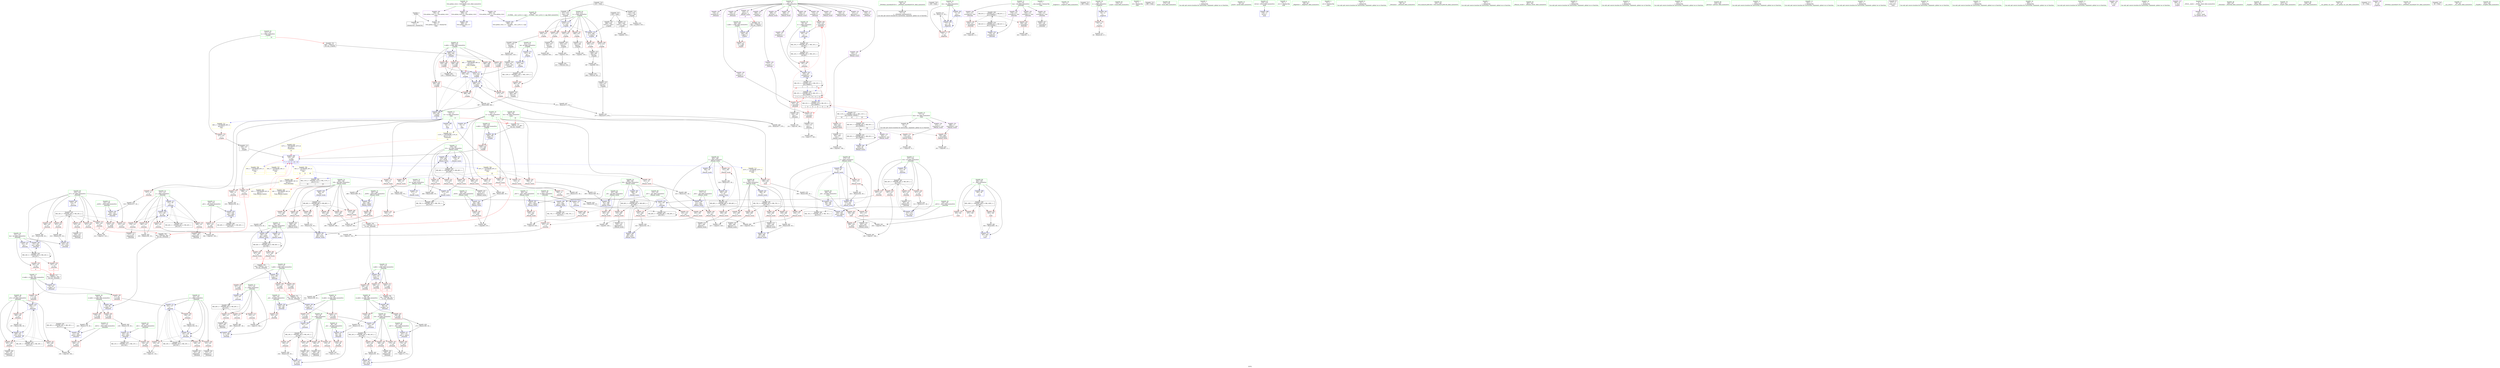 digraph "SVFG" {
	label="SVFG";

	Node0x55ef083ec140 [shape=record,color=grey,label="{NodeID: 0\nNullPtr}"];
	Node0x55ef083ec140 -> Node0x55ef08412680[style=solid];
	Node0x55ef083ec140 -> Node0x55ef084237f0[style=solid];
	Node0x55ef08447cd0 [shape=record,color=black,label="{NodeID: 526\nMR_30V_2 = PHI(MR_30V_3, MR_30V_1, )\npts\{112 \}\n}"];
	Node0x55ef08447cd0 -> Node0x55ef084246c0[style=dashed];
	Node0x55ef0842e370 [shape=record,color=grey,label="{NodeID: 443\n431 = Binary(430, 59, )\n}"];
	Node0x55ef0842e370 -> Node0x55ef08425e50[style=solid];
	Node0x55ef08426810 [shape=record,color=blue,label="{NodeID: 360\n383\<--515\nlas\<--add50\n_Z9main_workv\n}"];
	Node0x55ef08426810 -> Node0x55ef0844c4f0[style=dashed];
	Node0x55ef084223e0 [shape=record,color=red,label="{NodeID: 277\n567\<--564\n\<--s.addr\n_Z2gsPc\n}"];
	Node0x55ef084160f0 [shape=record,color=red,label="{NodeID: 194\n151\<--101\n\<--j\n_Z4tianiiii\n}"];
	Node0x55ef084160f0 -> Node0x55ef08412d90[style=solid];
	Node0x55ef08413340 [shape=record,color=black,label="{NodeID: 111\n277\<--276\nidxprom9\<--\n_Z4workii\n}"];
	Node0x55ef08411520 [shape=record,color=green,label="{NodeID: 28\n38\<--44\n_ZNSt8ios_base4InitD1Ev\<--_ZNSt8ios_base4InitD1Ev_field_insensitive\n}"];
	Node0x55ef08411520 -> Node0x55ef08412950[style=solid];
	Node0x55ef084865b0 [shape=record,color=black,label="{NodeID: 720\n538 = PHI()\n}"];
	Node0x55ef08430d70 [shape=record,color=grey,label="{NodeID: 471\n76 = Binary(75, 59, )\n}"];
	Node0x55ef08430d70 -> Node0x55ef08423a90[style=solid];
	Node0x55ef08423b60 [shape=record,color=blue,label="{NodeID: 305\n87\<--83\nxl.addr\<--xl\n_Z4tianiiii\n}"];
	Node0x55ef08423b60 -> Node0x55ef0841b340[style=dashed];
	Node0x55ef08423b60 -> Node0x55ef0841b410[style=dashed];
	Node0x55ef084177b0 [shape=record,color=red,label="{NodeID: 222\n332\<--225\n\<--la\n_Z4workii\n}"];
	Node0x55ef084177b0 -> Node0x55ef084335f0[style=solid];
	Node0x55ef08419330 [shape=record,color=purple,label="{NodeID: 139\n150\<--15\narrayidx10\<--s\n_Z4tianiiii\n}"];
	Node0x55ef08413d20 [shape=record,color=green,label="{NodeID: 56\n225\<--226\nla\<--la_field_insensitive\n_Z4workii\n}"];
	Node0x55ef08413d20 -> Node0x55ef084177b0[style=solid];
	Node0x55ef08413d20 -> Node0x55ef08425150[style=solid];
	Node0x55ef08413d20 -> Node0x55ef084253c0[style=solid];
	Node0x55ef08433770 [shape=record,color=grey,label="{NodeID: 499\n329 = cmp(328, 11, )\n}"];
	Node0x55ef08425220 [shape=record,color=blue,label="{NodeID: 333\n227\<--59\ni14\<--\n_Z4workii\n}"];
	Node0x55ef08425220 -> Node0x55ef08454500[style=dashed];
	Node0x55ef08420df0 [shape=record,color=red,label="{NodeID: 250\n441\<--373\n\<--j\n_Z9main_workv\n}"];
	Node0x55ef08420df0 -> Node0x55ef08418080[style=solid];
	Node0x55ef0841aa50 [shape=record,color=red,label="{NodeID: 167\n465\<--10\n\<--n\n_Z9main_workv\n}"];
	Node0x55ef0841aa50 -> Node0x55ef0842e7f0[style=solid];
	Node0x55ef08415500 [shape=record,color=green,label="{NodeID: 84\n564\<--565\ns.addr\<--s.addr_field_insensitive\n_Z2gsPc\n}"];
	Node0x55ef08415500 -> Node0x55ef084223e0[style=solid];
	Node0x55ef08415500 -> Node0x55ef08426dc0[style=solid];
	Node0x55ef0840d430 [shape=record,color=green,label="{NodeID: 1\n7\<--1\n__dso_handle\<--dummyObj\nGlob }"];
	Node0x55ef0844eb30 [shape=record,color=black,label="{NodeID: 527\nMR_32V_2 = PHI(MR_32V_3, MR_32V_1, )\npts\{160000 \}\n|{|<s2>5|<s3>6}}"];
	Node0x55ef0844eb30 -> Node0x55ef08424790[style=dashed];
	Node0x55ef0844eb30 -> Node0x55ef0844eb30[style=dashed];
	Node0x55ef0844eb30:s2 -> Node0x55ef0844fa00[style=dashed,color=blue];
	Node0x55ef0844eb30:s3 -> Node0x55ef0844fa00[style=dashed,color=blue];
	Node0x55ef0842e4f0 [shape=record,color=grey,label="{NodeID: 444\n250 = Binary(249, 59, )\n}"];
	Node0x55ef0842e4f0 -> Node0x55ef08424c70[style=solid];
	Node0x55ef084268e0 [shape=record,color=blue,label="{NodeID: 361\n385\<--521\ni38\<--inc54\n_Z9main_workv\n}"];
	Node0x55ef084268e0 -> Node0x55ef0844c9f0[style=dashed];
	Node0x55ef084224b0 [shape=record,color=red,label="{NodeID: 278\n589\<--580\n\<--tes\nmain\n}"];
	Node0x55ef084224b0 -> Node0x55ef08430bf0[style=solid];
	Node0x55ef084161c0 [shape=record,color=red,label="{NodeID: 195\n158\<--101\n\<--j\n_Z4tianiiii\n}"];
	Node0x55ef084161c0 -> Node0x55ef0842da70[style=solid];
	Node0x55ef08413410 [shape=record,color=black,label="{NodeID: 112\n302\<--301\nidxprom20\<--\n_Z4workii\n}"];
	Node0x55ef08411620 [shape=record,color=green,label="{NodeID: 29\n51\<--52\n_Z5getrev\<--_Z5getrev_field_insensitive\n}"];
	Node0x55ef08486680 [shape=record,color=black,label="{NodeID: 721\n569 = PHI()\n}"];
	Node0x55ef08430ef0 [shape=record,color=grey,label="{NodeID: 472\n58 = Binary(59, 57, )\n}"];
	Node0x55ef08423c30 [shape=record,color=blue,label="{NodeID: 306\n89\<--84\nxr.addr\<--xr\n_Z4tianiiii\n}"];
	Node0x55ef08423c30 -> Node0x55ef0841b4e0[style=dashed];
	Node0x55ef08423c30 -> Node0x55ef0841b5b0[style=dashed];
	Node0x55ef08417880 [shape=record,color=red,label="{NodeID: 223\n297\<--227\n\<--i14\n_Z4workii\n}"];
	Node0x55ef08417880 -> Node0x55ef08433170[style=solid];
	Node0x55ef08419400 [shape=record,color=purple,label="{NodeID: 140\n153\<--15\narrayidx12\<--s\n_Z4tianiiii\n}"];
	Node0x55ef08419400 -> Node0x55ef08416ab0[style=solid];
	Node0x55ef08413df0 [shape=record,color=green,label="{NodeID: 57\n227\<--228\ni14\<--i14_field_insensitive\n_Z4workii\n}"];
	Node0x55ef08413df0 -> Node0x55ef08417880[style=solid];
	Node0x55ef08413df0 -> Node0x55ef08417950[style=solid];
	Node0x55ef08413df0 -> Node0x55ef08417a20[style=solid];
	Node0x55ef08413df0 -> Node0x55ef08417af0[style=solid];
	Node0x55ef08413df0 -> Node0x55ef08425220[style=solid];
	Node0x55ef08413df0 -> Node0x55ef08425490[style=solid];
	Node0x55ef084338f0 [shape=record,color=grey,label="{NodeID: 500\n323 = cmp(321, 322, )\n}"];
	Node0x55ef084252f0 [shape=record,color=blue,label="{NodeID: 334\n229\<--294\n_ed15\<--add16\n_Z4workii\n}"];
	Node0x55ef084252f0 -> Node0x55ef08417bc0[style=dashed];
	Node0x55ef08420ec0 [shape=record,color=red,label="{NodeID: 251\n454\<--373\n\<--j\n_Z9main_workv\n}"];
	Node0x55ef08420ec0 -> Node0x55ef0842e070[style=solid];
	Node0x55ef0841ab20 [shape=record,color=red,label="{NodeID: 168\n489\<--10\n\<--n\n_Z9main_workv\n}"];
	Node0x55ef0841ab20 -> Node0x55ef0842ef70[style=solid];
	Node0x55ef084155d0 [shape=record,color=green,label="{NodeID: 85\n570\<--571\nscanf\<--scanf_field_insensitive\n}"];
	Node0x55ef083eac20 [shape=record,color=green,label="{NodeID: 2\n8\<--1\n.str\<--dummyObj\nGlob }"];
	Node0x55ef0844f000 [shape=record,color=black,label="{NodeID: 528\nMR_54V_3 = PHI(MR_54V_6, MR_54V_2, )\npts\{232 \}\n}"];
	Node0x55ef0844f000 -> Node0x55ef08417c90[style=dashed];
	Node0x55ef0844f000 -> Node0x55ef08417d60[style=dashed];
	Node0x55ef0844f000 -> Node0x55ef084257d0[style=dashed];
	Node0x55ef0844f000 -> Node0x55ef0844f000[style=dashed];
	Node0x55ef0842e670 [shape=record,color=grey,label="{NodeID: 445\n202 = Binary(201, 59, )\n}"];
	Node0x55ef0842e670 -> Node0x55ef08424930[style=solid];
	Node0x55ef084269b0 [shape=record,color=blue,label="{NodeID: 362\n389\<--59\ni56\<--\n_Z9main_workv\n}"];
	Node0x55ef084269b0 -> Node0x55ef0844ff00[style=dashed];
	Node0x55ef08422580 [shape=record,color=red,label="{NodeID: 279\n593\<--582\n\<--_\nmain\n}"];
	Node0x55ef08422580 -> Node0x55ef08433d70[style=solid];
	Node0x55ef08416290 [shape=record,color=red,label="{NodeID: 196\n134\<--103\n\<--_ed1\n_Z4tianiiii\n}"];
	Node0x55ef08416290 -> Node0x55ef08431670[style=solid];
	Node0x55ef084134e0 [shape=record,color=black,label="{NodeID: 113\n326\<--325\nidxprom33\<--\n_Z4workii\n}"];
	Node0x55ef08411720 [shape=record,color=green,label="{NodeID: 30\n54\<--55\nx\<--x_field_insensitive\n_Z5getrev\n}"];
	Node0x55ef08411720 -> Node0x55ef0841b1a0[style=solid];
	Node0x55ef08411720 -> Node0x55ef084238f0[style=solid];
	Node0x55ef08486750 [shape=record,color=black,label="{NodeID: 722\n599 = PHI()\n}"];
	Node0x55ef08457c00 [shape=record,color=black,label="{NodeID: 556\nMR_113V_3 = PHI(MR_113V_4, MR_113V_2, )\npts\{12 14 \}\n|{<s0>18|<s1>18}}"];
	Node0x55ef08457c00:s0 -> Node0x55ef0845ca20[style=dashed,color=red];
	Node0x55ef08457c00:s1 -> Node0x55ef0845cb30[style=dashed,color=red];
	Node0x55ef08431070 [shape=record,color=grey,label="{NodeID: 473\n521 = Binary(520, 59, )\n}"];
	Node0x55ef08431070 -> Node0x55ef084268e0[style=solid];
	Node0x55ef08423d00 [shape=record,color=blue,label="{NodeID: 307\n91\<--85\nyl.addr\<--yl\n_Z4tianiiii\n}"];
	Node0x55ef08423d00 -> Node0x55ef0841b680[style=dashed];
	Node0x55ef08423d00 -> Node0x55ef0841b750[style=dashed];
	Node0x55ef08417950 [shape=record,color=red,label="{NodeID: 224\n301\<--227\n\<--i14\n_Z4workii\n}"];
	Node0x55ef08417950 -> Node0x55ef08413410[style=solid];
	Node0x55ef084194d0 [shape=record,color=purple,label="{NodeID: 141\n190\<--15\narrayidx29\<--s\n_Z4tianiiii\n}"];
	Node0x55ef08413ec0 [shape=record,color=green,label="{NodeID: 58\n229\<--230\n_ed15\<--_ed15_field_insensitive\n_Z4workii\n}"];
	Node0x55ef08413ec0 -> Node0x55ef08417bc0[style=solid];
	Node0x55ef08413ec0 -> Node0x55ef084252f0[style=solid];
	Node0x55ef08433a70 [shape=record,color=grey,label="{NodeID: 501\n145 = cmp(144, 146, )\n}"];
	Node0x55ef084253c0 [shape=record,color=blue,label="{NodeID: 335\n225\<--307\nla\<--\n_Z4workii\n}"];
	Node0x55ef084253c0 -> Node0x55ef08454000[style=dashed];
	Node0x55ef08420f90 [shape=record,color=red,label="{NodeID: 252\n435\<--375\n\<--_ed7\n_Z9main_workv\n}"];
	Node0x55ef08420f90 -> Node0x55ef08431af0[style=solid];
	Node0x55ef0841abf0 [shape=record,color=red,label="{NodeID: 169\n508\<--10\n\<--n\n_Z9main_workv\n|{<s0>11}}"];
	Node0x55ef0841abf0:s0 -> Node0x55ef08487310[style=solid,color=red];
	Node0x55ef084156d0 [shape=record,color=green,label="{NodeID: 86\n575\<--576\nmain\<--main_field_insensitive\n}"];
	Node0x55ef083eacb0 [shape=record,color=green,label="{NodeID: 3\n11\<--1\n\<--dummyObj\nCan only get source location for instruction, argument, global var or function.}"];
	Node0x55ef0844f500 [shape=record,color=black,label="{NodeID: 529\nMR_56V_3 = PHI(MR_56V_4, MR_56V_2, )\npts\{234 \}\n}"];
	Node0x55ef0844f500 -> Node0x55ef08417e30[style=dashed];
	Node0x55ef0844f500 -> Node0x55ef0841fec0[style=dashed];
	Node0x55ef0844f500 -> Node0x55ef0841ff50[style=dashed];
	Node0x55ef0844f500 -> Node0x55ef08420020[style=dashed];
	Node0x55ef0844f500 -> Node0x55ef084200f0[style=dashed];
	Node0x55ef0844f500 -> Node0x55ef084201c0[style=dashed];
	Node0x55ef0844f500 -> Node0x55ef084258a0[style=dashed];
	Node0x55ef0842e7f0 [shape=record,color=grey,label="{NodeID: 446\n466 = Binary(465, 59, )\n}"];
	Node0x55ef0842e7f0 -> Node0x55ef08426330[style=solid];
	Node0x55ef08426a80 [shape=record,color=blue,label="{NodeID: 363\n391\<--526\n_ed57\<--add58\n_Z9main_workv\n}"];
	Node0x55ef08426a80 -> Node0x55ef08421f00[style=dashed];
	Node0x55ef08422650 [shape=record,color=red,label="{NodeID: 280\n597\<--582\n\<--_\nmain\n}"];
	Node0x55ef08416360 [shape=record,color=red,label="{NodeID: 197\n173\<--105\n\<--i16\n_Z4tianiiii\n}"];
	Node0x55ef08416360 -> Node0x55ef08432b70[style=solid];
	Node0x55ef084135b0 [shape=record,color=black,label="{NodeID: 114\n407\<--406\nidxprom\<--\n_Z9main_workv\n}"];
	Node0x55ef084117f0 [shape=record,color=green,label="{NodeID: 31\n62\<--63\nprintf\<--printf_field_insensitive\n}"];
	Node0x55ef08486820 [shape=record,color=black,label="{NodeID: 723\n659 = PHI()\n}"];
	Node0x55ef08486820 -> Node0x55ef08418be0[style=solid];
	Node0x55ef08486820 -> Node0x55ef08418cb0[style=solid];
	Node0x55ef08458100 [shape=record,color=black,label="{NodeID: 557\nMR_115V_2 = PHI(MR_115V_3, MR_115V_1, )\npts\{160000 190000 \}\n|{<s0>18|<s1>18|<s2>18}}"];
	Node0x55ef08458100:s0 -> Node0x55ef08421fd0[style=dashed,color=red];
	Node0x55ef08458100:s1 -> Node0x55ef084475f0[style=dashed,color=red];
	Node0x55ef08458100:s2 -> Node0x55ef08459f30[style=dashed,color=red];
	Node0x55ef084311f0 [shape=record,color=grey,label="{NodeID: 474\n120 = Binary(119, 59, )\n}"];
	Node0x55ef084311f0 -> Node0x55ef08423f70[style=solid];
	Node0x55ef08423dd0 [shape=record,color=blue,label="{NodeID: 308\n93\<--86\nyr.addr\<--yr\n_Z4tianiiii\n}"];
	Node0x55ef08423dd0 -> Node0x55ef0841b820[style=dashed];
	Node0x55ef08423dd0 -> Node0x55ef0841b8f0[style=dashed];
	Node0x55ef08417a20 [shape=record,color=red,label="{NodeID: 225\n307\<--227\n\<--i14\n_Z4workii\n}"];
	Node0x55ef08417a20 -> Node0x55ef084253c0[style=solid];
	Node0x55ef084195a0 [shape=record,color=purple,label="{NodeID: 142\n193\<--15\narrayidx31\<--s\n_Z4tianiiii\n}"];
	Node0x55ef084195a0 -> Node0x55ef08424790[style=solid];
	Node0x55ef08413f90 [shape=record,color=green,label="{NodeID: 59\n231\<--232\nlas\<--las_field_insensitive\n_Z4workii\n}"];
	Node0x55ef08413f90 -> Node0x55ef08417c90[style=solid];
	Node0x55ef08413f90 -> Node0x55ef08417d60[style=solid];
	Node0x55ef08413f90 -> Node0x55ef08425560[style=solid];
	Node0x55ef08413f90 -> Node0x55ef084257d0[style=solid];
	Node0x55ef08433bf0 [shape=record,color=grey,label="{NodeID: 502\n125 = cmp(123, 124, )\n}"];
	Node0x55ef08425490 [shape=record,color=blue,label="{NodeID: 336\n227\<--312\ni14\<--inc25\n_Z4workii\n}"];
	Node0x55ef08425490 -> Node0x55ef08454500[style=dashed];
	Node0x55ef08421060 [shape=record,color=red,label="{NodeID: 253\n504\<--377\n\<--la\n_Z9main_workv\n}"];
	Node0x55ef08421060 -> Node0x55ef08433470[style=solid];
	Node0x55ef0841acc0 [shape=record,color=red,label="{NodeID: 170\n525\<--10\n\<--n\n_Z9main_workv\n}"];
	Node0x55ef0841acc0 -> Node0x55ef08430770[style=solid];
	Node0x55ef084157d0 [shape=record,color=green,label="{NodeID: 87\n578\<--579\nretval\<--retval_field_insensitive\nmain\n}"];
	Node0x55ef084157d0 -> Node0x55ef08426e90[style=solid];
	Node0x55ef0840d280 [shape=record,color=green,label="{NodeID: 4\n20\<--1\n.str.1\<--dummyObj\nGlob }"];
	Node0x55ef0844fa00 [shape=record,color=black,label="{NodeID: 530\nMR_32V_2 = PHI(MR_32V_6, MR_32V_1, )\npts\{160000 \}\n|{|<s1>5|<s2>5|<s3>5|<s4>6|<s5>6|<s6>6|<s7>11|<s8>12}}"];
	Node0x55ef0844fa00 -> Node0x55ef0844fa00[style=dashed];
	Node0x55ef0844fa00:s1 -> Node0x55ef084169e0[style=dashed,color=red];
	Node0x55ef0844fa00:s2 -> Node0x55ef08416ab0[style=dashed,color=red];
	Node0x55ef0844fa00:s3 -> Node0x55ef0844eb30[style=dashed,color=red];
	Node0x55ef0844fa00:s4 -> Node0x55ef084169e0[style=dashed,color=red];
	Node0x55ef0844fa00:s5 -> Node0x55ef08416ab0[style=dashed,color=red];
	Node0x55ef0844fa00:s6 -> Node0x55ef0844eb30[style=dashed,color=red];
	Node0x55ef0844fa00:s7 -> Node0x55ef084475f0[style=dashed,color=blue];
	Node0x55ef0844fa00:s8 -> Node0x55ef084475f0[style=dashed,color=blue];
	Node0x55ef0842e970 [shape=record,color=grey,label="{NodeID: 447\n673 = Binary(672, 674, )\n}"];
	Node0x55ef0842e970 -> Node0x55ef0842f0f0[style=solid];
	Node0x55ef08426b50 [shape=record,color=blue,label="{NodeID: 364\n389\<--543\ni56\<--inc67\n_Z9main_workv\n}"];
	Node0x55ef08426b50 -> Node0x55ef0844ff00[style=dashed];
	Node0x55ef08422720 [shape=record,color=red,label="{NodeID: 281\n602\<--582\n\<--_\nmain\n}"];
	Node0x55ef08422720 -> Node0x55ef08430470[style=solid];
	Node0x55ef08416430 [shape=record,color=red,label="{NodeID: 198\n188\<--105\n\<--i16\n_Z4tianiiii\n}"];
	Node0x55ef08416430 -> Node0x55ef08412e60[style=solid];
	Node0x55ef08417fb0 [shape=record,color=black,label="{NodeID: 115\n439\<--438\nidxprom12\<--\n_Z9main_workv\n}"];
	Node0x55ef084118f0 [shape=record,color=green,label="{NodeID: 32\n68\<--69\n_Z6gettlev\<--_Z6gettlev_field_insensitive\n}"];
	Node0x55ef084869b0 [shape=record,color=black,label="{NodeID: 724\n563 = PHI(410, )\n0th arg _Z2gsPc }"];
	Node0x55ef084869b0 -> Node0x55ef08426dc0[style=solid];
	Node0x55ef08458630 [shape=record,color=black,label="{NodeID: 558\nMR_109V_3 = PHI(MR_109V_4, MR_109V_2, )\npts\{583 \}\n}"];
	Node0x55ef08458630 -> Node0x55ef08422580[style=dashed];
	Node0x55ef08458630 -> Node0x55ef08422650[style=dashed];
	Node0x55ef08458630 -> Node0x55ef08422720[style=dashed];
	Node0x55ef08458630 -> Node0x55ef08427100[style=dashed];
	Node0x55ef08431370 [shape=record,color=grey,label="{NodeID: 475\n399 = Binary(398, 59, )\n}"];
	Node0x55ef08431370 -> Node0x55ef08425a40[style=solid];
	Node0x55ef08423ea0 [shape=record,color=blue,label="{NodeID: 309\n97\<--117\ni\<--\n_Z4tianiiii\n}"];
	Node0x55ef08423ea0 -> Node0x55ef084497f0[style=dashed];
	Node0x55ef08417af0 [shape=record,color=red,label="{NodeID: 226\n311\<--227\n\<--i14\n_Z4workii\n}"];
	Node0x55ef08417af0 -> Node0x55ef0842f3f0[style=solid];
	Node0x55ef08419670 [shape=record,color=purple,label="{NodeID: 143\n268\<--15\narrayidx\<--s\n_Z4workii\n}"];
	Node0x55ef08414060 [shape=record,color=green,label="{NodeID: 60\n233\<--234\ni27\<--i27_field_insensitive\n_Z4workii\n}"];
	Node0x55ef08414060 -> Node0x55ef08417e30[style=solid];
	Node0x55ef08414060 -> Node0x55ef0841fec0[style=solid];
	Node0x55ef08414060 -> Node0x55ef0841ff50[style=solid];
	Node0x55ef08414060 -> Node0x55ef08420020[style=solid];
	Node0x55ef08414060 -> Node0x55ef084200f0[style=solid];
	Node0x55ef08414060 -> Node0x55ef084201c0[style=solid];
	Node0x55ef08414060 -> Node0x55ef08425630[style=solid];
	Node0x55ef08414060 -> Node0x55ef084258a0[style=solid];
	Node0x55ef08433d70 [shape=record,color=grey,label="{NodeID: 503\n595 = cmp(593, 594, )\n}"];
	Node0x55ef08425560 [shape=record,color=blue,label="{NodeID: 337\n231\<--59\nlas\<--\n_Z4workii\n}"];
	Node0x55ef08425560 -> Node0x55ef0844f000[style=dashed];
	Node0x55ef08421130 [shape=record,color=red,label="{NodeID: 254\n469\<--379\n\<--i25\n_Z9main_workv\n}"];
	Node0x55ef08421130 -> Node0x55ef084329f0[style=solid];
	Node0x55ef0841ad90 [shape=record,color=red,label="{NodeID: 171\n258\<--13\n\<--m\n_Z4workii\n}"];
	Node0x55ef0841ad90 -> Node0x55ef0842edf0[style=solid];
	Node0x55ef084158a0 [shape=record,color=green,label="{NodeID: 88\n580\<--581\ntes\<--tes_field_insensitive\nmain\n|{|<s1>16}}"];
	Node0x55ef084158a0 -> Node0x55ef084224b0[style=solid];
	Node0x55ef084158a0:s1 -> Node0x55ef08487490[style=solid,color=red];
	Node0x55ef0840d310 [shape=record,color=green,label="{NodeID: 5\n22\<--1\n.str.2\<--dummyObj\nGlob }"];
	Node0x55ef0844ff00 [shape=record,color=black,label="{NodeID: 531\nMR_90V_3 = PHI(MR_90V_4, MR_90V_2, )\npts\{390 \}\n}"];
	Node0x55ef0844ff00 -> Node0x55ef08421c90[style=dashed];
	Node0x55ef0844ff00 -> Node0x55ef08421d60[style=dashed];
	Node0x55ef0844ff00 -> Node0x55ef08421e30[style=dashed];
	Node0x55ef0844ff00 -> Node0x55ef08426b50[style=dashed];
	Node0x55ef0842eaf0 [shape=record,color=grey,label="{NodeID: 448\n484 = Binary(483, 59, )\n}"];
	Node0x55ef0842eaf0 -> Node0x55ef084264d0[style=solid];
	Node0x55ef08426c20 [shape=record,color=blue,label="{NodeID: 365\n549\<--548\nx.addr\<--x\n_Z2gnRi\n}"];
	Node0x55ef08426c20 -> Node0x55ef08422240[style=dashed];
	Node0x55ef084227f0 [shape=record,color=red,label="{NodeID: 282\n594\<--584\n\<--_ed\nmain\n}"];
	Node0x55ef084227f0 -> Node0x55ef08433d70[style=solid];
	Node0x55ef08416500 [shape=record,color=red,label="{NodeID: 199\n201\<--105\n\<--i16\n_Z4tianiiii\n}"];
	Node0x55ef08416500 -> Node0x55ef0842e670[style=solid];
	Node0x55ef08418080 [shape=record,color=black,label="{NodeID: 116\n442\<--441\nidxprom14\<--\n_Z9main_workv\n}"];
	Node0x55ef084119f0 [shape=record,color=green,label="{NodeID: 33\n71\<--72\nres\<--res_field_insensitive\n_Z6gettlev\n}"];
	Node0x55ef084119f0 -> Node0x55ef0841b270[style=solid];
	Node0x55ef084119f0 -> Node0x55ef084239c0[style=solid];
	Node0x55ef084119f0 -> Node0x55ef08423a90[style=solid];
	Node0x55ef08486ab0 [shape=record,color=black,label="{NodeID: 725\n83 = PHI(335, 341, )\n0th arg _Z4tianiiii }"];
	Node0x55ef08486ab0 -> Node0x55ef08423b60[style=solid];
	Node0x55ef084314f0 [shape=record,color=grey,label="{NodeID: 476\n446 = cmp(445, 146, )\n}"];
	Node0x55ef08423f70 [shape=record,color=blue,label="{NodeID: 310\n99\<--120\n_ed\<--add\n_Z4tianiiii\n}"];
	Node0x55ef08423f70 -> Node0x55ef0841bdd0[style=dashed];
	Node0x55ef08417bc0 [shape=record,color=red,label="{NodeID: 227\n298\<--229\n\<--_ed15\n_Z4workii\n}"];
	Node0x55ef08417bc0 -> Node0x55ef08433170[style=solid];
	Node0x55ef08419740 [shape=record,color=purple,label="{NodeID: 144\n271\<--15\narrayidx7\<--s\n_Z4workii\n}"];
	Node0x55ef08419740 -> Node0x55ef08420360[style=solid];
	Node0x55ef08414130 [shape=record,color=green,label="{NodeID: 61\n235\<--236\n_ed28\<--_ed28_field_insensitive\n_Z4workii\n}"];
	Node0x55ef08414130 -> Node0x55ef08420290[style=solid];
	Node0x55ef08414130 -> Node0x55ef08425700[style=solid];
	Node0x55ef08433ef0 [shape=record,color=grey,label="{NodeID: 504\n531 = cmp(529, 530, )\n}"];
	Node0x55ef08425630 [shape=record,color=blue,label="{NodeID: 338\n233\<--59\ni27\<--\n_Z4workii\n}"];
	Node0x55ef08425630 -> Node0x55ef0844f500[style=dashed];
	Node0x55ef08421200 [shape=record,color=red,label="{NodeID: 255\n473\<--379\n\<--i25\n_Z9main_workv\n}"];
	Node0x55ef08421200 -> Node0x55ef084182f0[style=solid];
	Node0x55ef0841ae60 [shape=record,color=red,label="{NodeID: 172\n293\<--13\n\<--m\n_Z4workii\n}"];
	Node0x55ef0841ae60 -> Node0x55ef0842fb70[style=solid];
	Node0x55ef08415970 [shape=record,color=green,label="{NodeID: 89\n582\<--583\n_\<--__field_insensitive\nmain\n}"];
	Node0x55ef08415970 -> Node0x55ef08422580[style=solid];
	Node0x55ef08415970 -> Node0x55ef08422650[style=solid];
	Node0x55ef08415970 -> Node0x55ef08422720[style=solid];
	Node0x55ef08415970 -> Node0x55ef08426f60[style=solid];
	Node0x55ef08415970 -> Node0x55ef08427100[style=solid];
	Node0x55ef0840fd00 [shape=record,color=green,label="{NodeID: 6\n25\<--1\n\<--dummyObj\nCan only get source location for instruction, argument, global var or function.}"];
	Node0x55ef0845dc30 [shape=record,color=yellow,style=double,label="{NodeID: 615\n113V_1 = ENCHI(MR_113V_0)\npts\{12 14 \}\nFun[main]|{<s0>16}}"];
	Node0x55ef0845dc30:s0 -> Node0x55ef08426cf0[style=dashed,color=red];
	Node0x55ef0842ec70 [shape=record,color=grey,label="{NodeID: 449\n678 = Binary(677, 679, )\n}"];
	Node0x55ef0842ec70 -> Node0x55ef08427780[style=solid];
	Node0x55ef08426cf0 [shape=record,color=blue,label="{NodeID: 366\n559\<--558\n\<--conv\n_Z2gnRi\n|{<s0>7|<s1>7|<s2>8|<s3>8|<s4>16|<s5>16}}"];
	Node0x55ef08426cf0:s0 -> Node0x55ef08464e70[style=dashed,color=blue];
	Node0x55ef08426cf0:s1 -> Node0x55ef08464fd0[style=dashed,color=blue];
	Node0x55ef08426cf0:s2 -> Node0x55ef084650b0[style=dashed,color=blue];
	Node0x55ef08426cf0:s3 -> Node0x55ef08465210[style=dashed,color=blue];
	Node0x55ef08426cf0:s4 -> Node0x55ef08457c00[style=dashed,color=blue];
	Node0x55ef08426cf0:s5 -> Node0x55ef08465710[style=dashed,color=blue];
	Node0x55ef084228c0 [shape=record,color=red,label="{NodeID: 283\n646\<--609\n\<--x.addr\n_Z2gnRx\n}"];
	Node0x55ef084228c0 -> Node0x55ef08427510[style=solid];
	Node0x55ef084228c0 -> Node0x55ef0842d4d0[style=solid];
	Node0x55ef084165d0 [shape=record,color=red,label="{NodeID: 200\n174\<--107\n\<--_ed17\n_Z4tianiiii\n}"];
	Node0x55ef084165d0 -> Node0x55ef08432b70[style=solid];
	Node0x55ef08418150 [shape=record,color=black,label="{NodeID: 117\n445\<--444\nconv\<--\n_Z9main_workv\n}"];
	Node0x55ef08418150 -> Node0x55ef084314f0[style=solid];
	Node0x55ef08411ac0 [shape=record,color=green,label="{NodeID: 34\n80\<--81\n_Z4tianiiii\<--_Z4tianiiii_field_insensitive\n}"];
	Node0x55ef08486d10 [shape=record,color=black,label="{NodeID: 726\n84 = PHI(336, 342, )\n1st arg _Z4tianiiii }"];
	Node0x55ef08486d10 -> Node0x55ef08423c30[style=solid];
	Node0x55ef08459030 [shape=record,color=black,label="{NodeID: 560\nMR_74V_2 = PHI(MR_74V_4, MR_74V_1, )\npts\{374 \}\n}"];
	Node0x55ef08459030 -> Node0x55ef08425d80[style=dashed];
	Node0x55ef08431670 [shape=record,color=grey,label="{NodeID: 477\n135 = cmp(133, 134, )\n}"];
	Node0x55ef08424040 [shape=record,color=blue,label="{NodeID: 311\n101\<--127\nj\<--\n_Z4tianiiii\n}"];
	Node0x55ef08424040 -> Node0x55ef08415f50[style=dashed];
	Node0x55ef08424040 -> Node0x55ef08416020[style=dashed];
	Node0x55ef08424040 -> Node0x55ef084160f0[style=dashed];
	Node0x55ef08424040 -> Node0x55ef084161c0[style=dashed];
	Node0x55ef08424040 -> Node0x55ef084242b0[style=dashed];
	Node0x55ef08424040 -> Node0x55ef08449cf0[style=dashed];
	Node0x55ef08417c90 [shape=record,color=red,label="{NodeID: 228\n337\<--231\n\<--las\n_Z4workii\n|{<s0>5}}"];
	Node0x55ef08417c90:s0 -> Node0x55ef08486e90[style=solid,color=red];
	Node0x55ef08419810 [shape=record,color=purple,label="{NodeID: 145\n408\<--15\narrayidx\<--s\n_Z9main_workv\n}"];
	Node0x55ef08414200 [shape=record,color=green,label="{NodeID: 62\n245\<--246\nllvm.memset.p0i8.i64\<--llvm.memset.p0i8.i64_field_insensitive\n}"];
	Node0x55ef0841ded0 [shape=record,color=grey,label="{NodeID: 505\n404 = cmp(402, 403, )\n}"];
	Node0x55ef08425700 [shape=record,color=blue,label="{NodeID: 339\n235\<--318\n_ed28\<--add29\n_Z4workii\n}"];
	Node0x55ef08425700 -> Node0x55ef08420290[style=dashed];
	Node0x55ef084212d0 [shape=record,color=red,label="{NodeID: 256\n479\<--379\n\<--i25\n_Z9main_workv\n}"];
	Node0x55ef084212d0 -> Node0x55ef08426400[style=solid];
	Node0x55ef0841af30 [shape=record,color=red,label="{NodeID: 173\n317\<--13\n\<--m\n_Z4workii\n}"];
	Node0x55ef0841af30 -> Node0x55ef0842f270[style=solid];
	Node0x55ef08415a40 [shape=record,color=green,label="{NodeID: 90\n584\<--585\n_ed\<--_ed_field_insensitive\nmain\n}"];
	Node0x55ef08415a40 -> Node0x55ef084227f0[style=solid];
	Node0x55ef08415a40 -> Node0x55ef08427030[style=solid];
	Node0x55ef0840fd90 [shape=record,color=green,label="{NodeID: 7\n59\<--1\n\<--dummyObj\nCan only get source location for instruction, argument, global var or function.}"];
	Node0x55ef0842edf0 [shape=record,color=grey,label="{NodeID: 450\n259 = Binary(258, 59, )\n}"];
	Node0x55ef0842edf0 -> Node0x55ef08424e10[style=solid];
	Node0x55ef08426dc0 [shape=record,color=blue,label="{NodeID: 367\n564\<--563\ns.addr\<--s\n_Z2gsPc\n}"];
	Node0x55ef08426dc0 -> Node0x55ef084223e0[style=dashed];
	Node0x55ef08422990 [shape=record,color=red,label="{NodeID: 284\n654\<--609\n\<--x.addr\n_Z2gnRx\n}"];
	Node0x55ef08422990 -> Node0x55ef084275e0[style=solid];
	Node0x55ef08422990 -> Node0x55ef0842d4d0[style=solid];
	Node0x55ef084166a0 [shape=record,color=red,label="{NodeID: 201\n183\<--109\n\<--j22\n_Z4tianiiii\n}"];
	Node0x55ef084166a0 -> Node0x55ef084332f0[style=solid];
	Node0x55ef08418220 [shape=record,color=black,label="{NodeID: 118\n449\<--448\nidxprom17\<--\n_Z9main_workv\n}"];
	Node0x55ef08411bc0 [shape=record,color=green,label="{NodeID: 35\n87\<--88\nxl.addr\<--xl.addr_field_insensitive\n_Z4tianiiii\n}"];
	Node0x55ef08411bc0 -> Node0x55ef0841b340[style=solid];
	Node0x55ef08411bc0 -> Node0x55ef0841b410[style=solid];
	Node0x55ef08411bc0 -> Node0x55ef08423b60[style=solid];
	Node0x55ef08486e90 [shape=record,color=black,label="{NodeID: 727\n85 = PHI(337, 343, )\n2nd arg _Z4tianiiii }"];
	Node0x55ef08486e90 -> Node0x55ef08423d00[style=solid];
	Node0x55ef08459530 [shape=record,color=black,label="{NodeID: 561\nMR_70V_3 = PHI(MR_70V_4, MR_70V_2, )\npts\{370 \}\n}"];
	Node0x55ef08459530 -> Node0x55ef08420910[style=dashed];
	Node0x55ef08459530 -> Node0x55ef084209e0[style=dashed];
	Node0x55ef08459530 -> Node0x55ef08420ab0[style=dashed];
	Node0x55ef08459530 -> Node0x55ef08420b80[style=dashed];
	Node0x55ef08459530 -> Node0x55ef084260c0[style=dashed];
	Node0x55ef084317f0 [shape=record,color=grey,label="{NodeID: 478\n427 = cmp(425, 426, )\n}"];
	Node0x55ef08424110 [shape=record,color=blue,label="{NodeID: 312\n103\<--130\n_ed1\<--add2\n_Z4tianiiii\n}"];
	Node0x55ef08424110 -> Node0x55ef08416290[style=dashed];
	Node0x55ef08424110 -> Node0x55ef0844a1f0[style=dashed];
	Node0x55ef08417d60 [shape=record,color=red,label="{NodeID: 229\n343\<--231\n\<--las\n_Z4workii\n|{<s0>6}}"];
	Node0x55ef08417d60:s0 -> Node0x55ef08486e90[style=solid,color=red];
	Node0x55ef084198e0 [shape=record,color=purple,label="{NodeID: 146\n409\<--15\narraydecay\<--s\n_Z9main_workv\n}"];
	Node0x55ef08414300 [shape=record,color=green,label="{NodeID: 63\n362\<--363\n_Z9main_workv\<--_Z9main_workv_field_insensitive\n}"];
	Node0x55ef08447e00 [shape=record,color=black,label="{NodeID: 506\nMR_40V_3 = PHI(MR_40V_4, MR_40V_2, )\npts\{218 \}\n}"];
	Node0x55ef08447e00 -> Node0x55ef08417060[style=dashed];
	Node0x55ef08447e00 -> Node0x55ef08417130[style=dashed];
	Node0x55ef08447e00 -> Node0x55ef08417200[style=dashed];
	Node0x55ef08447e00 -> Node0x55ef08425080[style=dashed];
	Node0x55ef084257d0 [shape=record,color=blue,label="{NodeID: 340\n231\<--347\nlas\<--add39\n_Z4workii\n}"];
	Node0x55ef084257d0 -> Node0x55ef0844f000[style=dashed];
	Node0x55ef084213a0 [shape=record,color=red,label="{NodeID: 257\n483\<--379\n\<--i25\n_Z9main_workv\n}"];
	Node0x55ef084213a0 -> Node0x55ef0842eaf0[style=solid];
	Node0x55ef0841b000 [shape=record,color=red,label="{NodeID: 174\n338\<--13\n\<--m\n_Z4workii\n|{<s0>5}}"];
	Node0x55ef0841b000:s0 -> Node0x55ef08487010[style=solid,color=red];
	Node0x55ef08415b10 [shape=record,color=green,label="{NodeID: 91\n609\<--610\nx.addr\<--x.addr_field_insensitive\n_Z2gnRx\n}"];
	Node0x55ef08415b10 -> Node0x55ef084228c0[style=solid];
	Node0x55ef08415b10 -> Node0x55ef08422990[style=solid];
	Node0x55ef08415b10 -> Node0x55ef08422a60[style=solid];
	Node0x55ef08415b10 -> Node0x55ef08422b30[style=solid];
	Node0x55ef08415b10 -> Node0x55ef08422c00[style=solid];
	Node0x55ef08415b10 -> Node0x55ef084271d0[style=solid];
	Node0x55ef0840fe20 [shape=record,color=green,label="{NodeID: 8\n146\<--1\n\<--dummyObj\nCan only get source location for instruction, argument, global var or function.}"];
	Node0x55ef0842ef70 [shape=record,color=grey,label="{NodeID: 451\n490 = Binary(489, 59, )\n}"];
	Node0x55ef0842ef70 -> Node0x55ef08426740[style=solid];
	Node0x55ef08426e90 [shape=record,color=blue,label="{NodeID: 368\n578\<--11\nretval\<--\nmain\n}"];
	Node0x55ef08422a60 [shape=record,color=red,label="{NodeID: 285\n671\<--609\n\<--x.addr\n_Z2gnRx\n}"];
	Node0x55ef08422a60 -> Node0x55ef08423280[style=solid];
	Node0x55ef08416770 [shape=record,color=red,label="{NodeID: 202\n191\<--109\n\<--j22\n_Z4tianiiii\n}"];
	Node0x55ef08416770 -> Node0x55ef08412f30[style=solid];
	Node0x55ef084182f0 [shape=record,color=black,label="{NodeID: 119\n474\<--473\nidxprom31\<--\n_Z9main_workv\n}"];
	Node0x55ef08411c90 [shape=record,color=green,label="{NodeID: 36\n89\<--90\nxr.addr\<--xr.addr_field_insensitive\n_Z4tianiiii\n}"];
	Node0x55ef08411c90 -> Node0x55ef0841b4e0[style=solid];
	Node0x55ef08411c90 -> Node0x55ef0841b5b0[style=solid];
	Node0x55ef08411c90 -> Node0x55ef08423c30[style=solid];
	Node0x55ef08487010 [shape=record,color=black,label="{NodeID: 728\n86 = PHI(338, 344, )\n3rd arg _Z4tianiiii }"];
	Node0x55ef08487010 -> Node0x55ef08423dd0[style=solid];
	Node0x55ef08459a30 [shape=record,color=black,label="{NodeID: 562\nMR_76V_2 = PHI(MR_76V_3, MR_76V_1, )\npts\{376 \}\n}"];
	Node0x55ef08459a30 -> Node0x55ef08425e50[style=dashed];
	Node0x55ef08431970 [shape=record,color=grey,label="{NodeID: 479\n624 = cmp(623, 625, )\n}"];
	Node0x55ef084241e0 [shape=record,color=blue,label="{NodeID: 313\n95\<--154\nx\<--\n_Z4tianiiii\n}"];
	Node0x55ef084241e0 -> Node0x55ef08454f00[style=dashed];
	Node0x55ef08417e30 [shape=record,color=red,label="{NodeID: 230\n321\<--233\n\<--i27\n_Z4workii\n}"];
	Node0x55ef08417e30 -> Node0x55ef084338f0[style=solid];
	Node0x55ef084199b0 [shape=record,color=purple,label="{NodeID: 147\n410\<--15\nadd.ptr\<--s\n_Z9main_workv\n|{<s0>9}}"];
	Node0x55ef084199b0:s0 -> Node0x55ef084869b0[style=solid,color=red];
	Node0x55ef08414400 [shape=record,color=green,label="{NodeID: 64\n365\<--366\ni\<--i_field_insensitive\n_Z9main_workv\n}"];
	Node0x55ef08414400 -> Node0x55ef084205d0[style=solid];
	Node0x55ef08414400 -> Node0x55ef084206a0[style=solid];
	Node0x55ef08414400 -> Node0x55ef08420770[style=solid];
	Node0x55ef08414400 -> Node0x55ef08425970[style=solid];
	Node0x55ef08414400 -> Node0x55ef08425b10[style=solid];
	Node0x55ef08447ef0 [shape=record,color=black,label="{NodeID: 507\nMR_44V_2 = PHI(MR_44V_4, MR_44V_1, )\npts\{222 \}\n}"];
	Node0x55ef08447ef0 -> Node0x55ef08424d40[style=dashed];
	Node0x55ef084258a0 [shape=record,color=blue,label="{NodeID: 341\n233\<--353\ni27\<--inc43\n_Z4workii\n}"];
	Node0x55ef084258a0 -> Node0x55ef0844f500[style=dashed];
	Node0x55ef08421470 [shape=record,color=red,label="{NodeID: 258\n470\<--381\n\<--_ed26\n_Z9main_workv\n}"];
	Node0x55ef08421470 -> Node0x55ef084329f0[style=solid];
	Node0x55ef0841b0d0 [shape=record,color=red,label="{NodeID: 175\n430\<--13\n\<--m\n_Z9main_workv\n}"];
	Node0x55ef0841b0d0 -> Node0x55ef0842e370[style=solid];
	Node0x55ef08415be0 [shape=record,color=green,label="{NodeID: 92\n611\<--612\nsg\<--sg_field_insensitive\n_Z2gnRx\n}"];
	Node0x55ef08415be0 -> Node0x55ef08422cd0[style=solid];
	Node0x55ef08415be0 -> Node0x55ef084272a0[style=solid];
	Node0x55ef08415be0 -> Node0x55ef08427440[style=solid];
	Node0x55ef084106b0 [shape=record,color=green,label="{NodeID: 9\n242\<--1\n\<--dummyObj\nCan only get source location for instruction, argument, global var or function.}"];
	Node0x55ef0845df00 [shape=record,color=yellow,style=double,label="{NodeID: 618\n107V_1 = ENCHI(MR_107V_0)\npts\{581 \}\nFun[main]|{<s0>16}}"];
	Node0x55ef0845df00:s0 -> Node0x55ef08426cf0[style=dashed,color=red];
	Node0x55ef0842f0f0 [shape=record,color=grey,label="{NodeID: 452\n677 = Binary(673, 676, )\n}"];
	Node0x55ef0842f0f0 -> Node0x55ef0842ec70[style=solid];
	Node0x55ef08426f60 [shape=record,color=blue,label="{NodeID: 369\n582\<--59\n_\<--\nmain\n}"];
	Node0x55ef08426f60 -> Node0x55ef08458630[style=dashed];
	Node0x55ef08422b30 [shape=record,color=red,label="{NodeID: 286\n680\<--609\n\<--x.addr\n_Z2gnRx\n}"];
	Node0x55ef08422b30 -> Node0x55ef08427780[style=solid];
	Node0x55ef08416840 [shape=record,color=red,label="{NodeID: 203\n196\<--109\n\<--j22\n_Z4tianiiii\n}"];
	Node0x55ef08416840 -> Node0x55ef0842f870[style=solid];
	Node0x55ef084183c0 [shape=record,color=black,label="{NodeID: 120\n498\<--497\nidxprom44\<--\n_Z9main_workv\n}"];
	Node0x55ef08411d60 [shape=record,color=green,label="{NodeID: 37\n91\<--92\nyl.addr\<--yl.addr_field_insensitive\n_Z4tianiiii\n}"];
	Node0x55ef08411d60 -> Node0x55ef0841b680[style=solid];
	Node0x55ef08411d60 -> Node0x55ef0841b750[style=solid];
	Node0x55ef08411d60 -> Node0x55ef08423d00[style=solid];
	Node0x55ef08487190 [shape=record,color=black,label="{NodeID: 729\n209 = PHI(507, 511, )\n0th arg _Z4workii }"];
	Node0x55ef08487190 -> Node0x55ef08424a00[style=solid];
	Node0x55ef08459f30 [shape=record,color=black,label="{NodeID: 563\nMR_95V_2 = PHI(MR_95V_3, MR_95V_1, )\npts\{190000 \}\n|{|<s3>18}}"];
	Node0x55ef08459f30 -> Node0x55ef084220a0[style=dashed];
	Node0x55ef08459f30 -> Node0x55ef08422170[style=dashed];
	Node0x55ef08459f30 -> Node0x55ef0844bff0[style=dashed];
	Node0x55ef08459f30:s3 -> Node0x55ef08458100[style=dashed,color=blue];
	Node0x55ef08431af0 [shape=record,color=grey,label="{NodeID: 480\n436 = cmp(434, 435, )\n}"];
	Node0x55ef084242b0 [shape=record,color=blue,label="{NodeID: 314\n101\<--159\nj\<--inc\n_Z4tianiiii\n}"];
	Node0x55ef084242b0 -> Node0x55ef08415f50[style=dashed];
	Node0x55ef084242b0 -> Node0x55ef08416020[style=dashed];
	Node0x55ef084242b0 -> Node0x55ef084160f0[style=dashed];
	Node0x55ef084242b0 -> Node0x55ef084161c0[style=dashed];
	Node0x55ef084242b0 -> Node0x55ef084242b0[style=dashed];
	Node0x55ef084242b0 -> Node0x55ef08449cf0[style=dashed];
	Node0x55ef0841fec0 [shape=record,color=red,label="{NodeID: 231\n325\<--233\n\<--i27\n_Z4workii\n}"];
	Node0x55ef0841fec0 -> Node0x55ef084134e0[style=solid];
	Node0x55ef08419a80 [shape=record,color=purple,label="{NodeID: 148\n440\<--15\narrayidx13\<--s\n_Z9main_workv\n}"];
	Node0x55ef084144d0 [shape=record,color=green,label="{NodeID: 65\n367\<--368\n_ed\<--_ed_field_insensitive\n_Z9main_workv\n}"];
	Node0x55ef084144d0 -> Node0x55ef08420840[style=solid];
	Node0x55ef084144d0 -> Node0x55ef08425a40[style=solid];
	Node0x55ef084483f0 [shape=record,color=black,label="{NodeID: 508\nMR_46V_2 = PHI(MR_46V_3, MR_46V_1, )\npts\{224 \}\n}"];
	Node0x55ef084483f0 -> Node0x55ef08424e10[style=dashed];
	Node0x55ef08425970 [shape=record,color=blue,label="{NodeID: 342\n365\<--59\ni\<--\n_Z9main_workv\n}"];
	Node0x55ef08425970 -> Node0x55ef08454a00[style=dashed];
	Node0x55ef08421540 [shape=record,color=red,label="{NodeID: 259\n507\<--383\n\<--las\n_Z9main_workv\n|{<s0>11}}"];
	Node0x55ef08421540:s0 -> Node0x55ef08487190[style=solid,color=red];
	Node0x55ef0841b1a0 [shape=record,color=red,label="{NodeID: 176\n57\<--54\n\<--x\n_Z5getrev\n}"];
	Node0x55ef0841b1a0 -> Node0x55ef08430ef0[style=solid];
	Node0x55ef08415cb0 [shape=record,color=green,label="{NodeID: 93\n613\<--614\nc\<--c_field_insensitive\n_Z2gnRx\n}"];
	Node0x55ef08415cb0 -> Node0x55ef08422da0[style=solid];
	Node0x55ef08415cb0 -> Node0x55ef08422e70[style=solid];
	Node0x55ef08415cb0 -> Node0x55ef08422f40[style=solid];
	Node0x55ef08415cb0 -> Node0x55ef08423010[style=solid];
	Node0x55ef08415cb0 -> Node0x55ef084230e0[style=solid];
	Node0x55ef08415cb0 -> Node0x55ef084231b0[style=solid];
	Node0x55ef08415cb0 -> Node0x55ef08427370[style=solid];
	Node0x55ef08415cb0 -> Node0x55ef084276b0[style=solid];
	Node0x55ef08410740 [shape=record,color=green,label="{NodeID: 10\n243\<--1\n\<--dummyObj\nCan only get source location for instruction, argument, global var or function.}"];
	Node0x55ef0842f270 [shape=record,color=grey,label="{NodeID: 453\n318 = Binary(317, 59, )\n}"];
	Node0x55ef0842f270 -> Node0x55ef08425700[style=solid];
	Node0x55ef08427030 [shape=record,color=blue,label="{NodeID: 370\n584\<--590\n_ed\<--add\nmain\n}"];
	Node0x55ef08427030 -> Node0x55ef084227f0[style=dashed];
	Node0x55ef08422c00 [shape=record,color=red,label="{NodeID: 287\n685\<--609\n\<--x.addr\n_Z2gnRx\n}"];
	Node0x55ef08422c00 -> Node0x55ef08423350[style=solid];
	Node0x55ef08422c00 -> Node0x55ef08427850[style=solid];
	Node0x55ef08416910 [shape=record,color=red,label="{NodeID: 204\n184\<--111\n\<--_ed23\n_Z4tianiiii\n}"];
	Node0x55ef08416910 -> Node0x55ef084332f0[style=solid];
	Node0x55ef08418490 [shape=record,color=black,label="{NodeID: 121\n534\<--533\nidxprom62\<--\n_Z9main_workv\n}"];
	Node0x55ef08411e30 [shape=record,color=green,label="{NodeID: 38\n93\<--94\nyr.addr\<--yr.addr_field_insensitive\n_Z4tianiiii\n}"];
	Node0x55ef08411e30 -> Node0x55ef0841b820[style=solid];
	Node0x55ef08411e30 -> Node0x55ef0841b8f0[style=solid];
	Node0x55ef08411e30 -> Node0x55ef08423dd0[style=solid];
	Node0x55ef08487310 [shape=record,color=black,label="{NodeID: 730\n210 = PHI(508, 512, )\n1st arg _Z4workii }"];
	Node0x55ef08487310 -> Node0x55ef08424ad0[style=solid];
	Node0x55ef08431c70 [shape=record,color=grey,label="{NodeID: 481\n667 = cmp(666, 630, )\n}"];
	Node0x55ef08431c70 -> Node0x55ef0842cf30[style=solid];
	Node0x55ef08424380 [shape=record,color=blue,label="{NodeID: 315\n97\<--164\ni\<--inc14\n_Z4tianiiii\n}"];
	Node0x55ef08424380 -> Node0x55ef084497f0[style=dashed];
	Node0x55ef0841ff50 [shape=record,color=red,label="{NodeID: 232\n331\<--233\n\<--i27\n_Z4workii\n}"];
	Node0x55ef0841ff50 -> Node0x55ef084335f0[style=solid];
	Node0x55ef08419b50 [shape=record,color=purple,label="{NodeID: 149\n443\<--15\narrayidx15\<--s\n_Z9main_workv\n}"];
	Node0x55ef08419b50 -> Node0x55ef08421fd0[style=solid];
	Node0x55ef084145a0 [shape=record,color=green,label="{NodeID: 66\n369\<--370\ni1\<--i1_field_insensitive\n_Z9main_workv\n}"];
	Node0x55ef084145a0 -> Node0x55ef08420910[style=solid];
	Node0x55ef084145a0 -> Node0x55ef084209e0[style=solid];
	Node0x55ef084145a0 -> Node0x55ef08420ab0[style=solid];
	Node0x55ef084145a0 -> Node0x55ef08420b80[style=solid];
	Node0x55ef084145a0 -> Node0x55ef08425be0[style=solid];
	Node0x55ef084145a0 -> Node0x55ef084260c0[style=solid];
	Node0x55ef084488f0 [shape=record,color=black,label="{NodeID: 509\nMR_61V_2 = PHI(MR_61V_3, MR_61V_1, )\npts\{2160000 \}\n}"];
	Node0x55ef084488f0 -> Node0x55ef08420430[style=dashed];
	Node0x55ef084488f0 -> Node0x55ef08420500[style=dashed];
	Node0x55ef084488f0 -> Node0x55ef0844b5f0[style=dashed];
	Node0x55ef08425a40 [shape=record,color=blue,label="{NodeID: 343\n367\<--399\n_ed\<--add\n_Z9main_workv\n}"];
	Node0x55ef08425a40 -> Node0x55ef08420840[style=dashed];
	Node0x55ef08421610 [shape=record,color=red,label="{NodeID: 260\n511\<--383\n\<--las\n_Z9main_workv\n|{<s0>12}}"];
	Node0x55ef08421610:s0 -> Node0x55ef08487190[style=solid,color=red];
	Node0x55ef0841b270 [shape=record,color=red,label="{NodeID: 177\n75\<--71\n\<--res\n_Z6gettlev\n}"];
	Node0x55ef0841b270 -> Node0x55ef08430d70[style=solid];
	Node0x55ef08415d80 [shape=record,color=green,label="{NodeID: 94\n619\<--620\ngetchar\<--getchar_field_insensitive\n}"];
	Node0x55ef084107d0 [shape=record,color=green,label="{NodeID: 11\n244\<--1\n\<--dummyObj\nCan only get source location for instruction, argument, global var or function.}"];
	Node0x55ef0844cfd0 [shape=record,color=yellow,style=double,label="{NodeID: 620\n99V_1 = ENCHI(MR_99V_0)\npts\{552 \}\nFun[_Z2gnRi]|{<s0>14|<s1>14}}"];
	Node0x55ef0844cfd0:s0 -> Node0x55ef08427510[style=dashed,color=red];
	Node0x55ef0844cfd0:s1 -> Node0x55ef084275e0[style=dashed,color=red];
	Node0x55ef0842f3f0 [shape=record,color=grey,label="{NodeID: 454\n312 = Binary(311, 59, )\n}"];
	Node0x55ef0842f3f0 -> Node0x55ef08425490[style=solid];
	Node0x55ef08427100 [shape=record,color=blue,label="{NodeID: 371\n582\<--603\n_\<--inc\nmain\n}"];
	Node0x55ef08427100 -> Node0x55ef08458630[style=dashed];
	Node0x55ef08422cd0 [shape=record,color=red,label="{NodeID: 288\n683\<--611\n\<--sg\n_Z2gnRx\n}"];
	Node0x55ef08422cd0 -> Node0x55ef08418f20[style=solid];
	Node0x55ef084169e0 [shape=record,color=red,label="{NodeID: 205\n143\<--142\n\<--arrayidx7\n_Z4tianiiii\n}"];
	Node0x55ef084169e0 -> Node0x55ef08412bf0[style=solid];
	Node0x55ef08418560 [shape=record,color=black,label="{NodeID: 122\n558\<--557\nconv\<--\n_Z2gnRi\n}"];
	Node0x55ef08418560 -> Node0x55ef08426cf0[style=solid];
	Node0x55ef08411f00 [shape=record,color=green,label="{NodeID: 39\n95\<--96\nx\<--x_field_insensitive\n_Z4tianiiii\n}"];
	Node0x55ef08411f00 -> Node0x55ef0841b9c0[style=solid];
	Node0x55ef08411f00 -> Node0x55ef084241e0[style=solid];
	Node0x55ef08487490 [shape=record,color=black,label="{NodeID: 731\n548 = PHI(10, 13, 580, )\n0th arg _Z2gnRi }"];
	Node0x55ef08487490 -> Node0x55ef08426c20[style=solid];
	Node0x55ef08431df0 [shape=record,color=grey,label="{NodeID: 482\n495 = cmp(493, 494, )\n}"];
	Node0x55ef08424450 [shape=record,color=blue,label="{NodeID: 316\n105\<--167\ni16\<--\n_Z4tianiiii\n}"];
	Node0x55ef08424450 -> Node0x55ef08447af0[style=dashed];
	Node0x55ef08420020 [shape=record,color=red,label="{NodeID: 233\n344\<--233\n\<--i27\n_Z4workii\n|{<s0>6}}"];
	Node0x55ef08420020:s0 -> Node0x55ef08487010[style=solid,color=red];
	Node0x55ef08419c20 [shape=record,color=purple,label="{NodeID: 150\n535\<--15\narrayidx63\<--s\n_Z9main_workv\n}"];
	Node0x55ef08414670 [shape=record,color=green,label="{NodeID: 67\n371\<--372\n_ed2\<--_ed2_field_insensitive\n_Z9main_workv\n}"];
	Node0x55ef08414670 -> Node0x55ef08420c50[style=solid];
	Node0x55ef08414670 -> Node0x55ef08425cb0[style=solid];
	Node0x55ef08425b10 [shape=record,color=blue,label="{NodeID: 344\n365\<--416\ni\<--inc\n_Z9main_workv\n}"];
	Node0x55ef08425b10 -> Node0x55ef08454a00[style=dashed];
	Node0x55ef084216e0 [shape=record,color=red,label="{NodeID: 261\n493\<--385\n\<--i38\n_Z9main_workv\n}"];
	Node0x55ef084216e0 -> Node0x55ef08431df0[style=solid];
	Node0x55ef0841b340 [shape=record,color=red,label="{NodeID: 178\n117\<--87\n\<--xl.addr\n_Z4tianiiii\n}"];
	Node0x55ef0841b340 -> Node0x55ef08423ea0[style=solid];
	Node0x55ef08415e80 [shape=record,color=green,label="{NodeID: 95\n26\<--694\n_GLOBAL__sub_I_jcvb_0_1.cpp\<--_GLOBAL__sub_I_jcvb_0_1.cpp_field_insensitive\n}"];
	Node0x55ef08415e80 -> Node0x55ef084236f0[style=solid];
	Node0x55ef08410860 [shape=record,color=green,label="{NodeID: 12\n625\<--1\n\<--dummyObj\nCan only get source location for instruction, argument, global var or function.}"];
	Node0x55ef0842f570 [shape=record,color=grey,label="{NodeID: 455\n687 = Binary(686, 684, )\n}"];
	Node0x55ef0842f570 -> Node0x55ef08427850[style=solid];
	Node0x55ef084271d0 [shape=record,color=blue,label="{NodeID: 372\n609\<--608\nx.addr\<--x\n_Z2gnRx\n}"];
	Node0x55ef084271d0 -> Node0x55ef084228c0[style=dashed];
	Node0x55ef084271d0 -> Node0x55ef08422990[style=dashed];
	Node0x55ef084271d0 -> Node0x55ef08422a60[style=dashed];
	Node0x55ef084271d0 -> Node0x55ef08422b30[style=dashed];
	Node0x55ef084271d0 -> Node0x55ef08422c00[style=dashed];
	Node0x55ef08422da0 [shape=record,color=red,label="{NodeID: 289\n627\<--613\n\<--c\n_Z2gnRx\n}"];
	Node0x55ef08422da0 -> Node0x55ef084187d0[style=solid];
	Node0x55ef08416ab0 [shape=record,color=red,label="{NodeID: 206\n154\<--153\n\<--arrayidx12\n_Z4tianiiii\n}"];
	Node0x55ef08416ab0 -> Node0x55ef084241e0[style=solid];
	Node0x55ef08418630 [shape=record,color=black,label="{NodeID: 123\n621\<--618\nconv\<--call\n_Z2gnRx\n}"];
	Node0x55ef08418630 -> Node0x55ef08427370[style=solid];
	Node0x55ef08411fd0 [shape=record,color=green,label="{NodeID: 40\n97\<--98\ni\<--i_field_insensitive\n_Z4tianiiii\n}"];
	Node0x55ef08411fd0 -> Node0x55ef0841ba90[style=solid];
	Node0x55ef08411fd0 -> Node0x55ef0841bb60[style=solid];
	Node0x55ef08411fd0 -> Node0x55ef0841bc30[style=solid];
	Node0x55ef08411fd0 -> Node0x55ef0841bd00[style=solid];
	Node0x55ef08411fd0 -> Node0x55ef08423ea0[style=solid];
	Node0x55ef08411fd0 -> Node0x55ef08424380[style=solid];
	Node0x55ef084876e0 [shape=record,color=black,label="{NodeID: 732\n608 = PHI(551, )\n0th arg _Z2gnRx }"];
	Node0x55ef084876e0 -> Node0x55ef084271d0[style=solid];
	Node0x55ef08431f70 [shape=record,color=grey,label="{NodeID: 483\n634 = cmp(633, 635, )\n}"];
	Node0x55ef08431f70 -> Node0x55ef0842c990[style=solid];
	Node0x55ef08424520 [shape=record,color=blue,label="{NodeID: 317\n107\<--170\n_ed17\<--add18\n_Z4tianiiii\n}"];
	Node0x55ef08424520 -> Node0x55ef084165d0[style=dashed];
	Node0x55ef084200f0 [shape=record,color=red,label="{NodeID: 234\n346\<--233\n\<--i27\n_Z4workii\n}"];
	Node0x55ef084200f0 -> Node0x55ef08430a70[style=solid];
	Node0x55ef08419cf0 [shape=record,color=purple,label="{NodeID: 151\n536\<--15\narraydecay64\<--s\n_Z9main_workv\n}"];
	Node0x55ef08414740 [shape=record,color=green,label="{NodeID: 68\n373\<--374\nj\<--j_field_insensitive\n_Z9main_workv\n}"];
	Node0x55ef08414740 -> Node0x55ef08420d20[style=solid];
	Node0x55ef08414740 -> Node0x55ef08420df0[style=solid];
	Node0x55ef08414740 -> Node0x55ef08420ec0[style=solid];
	Node0x55ef08414740 -> Node0x55ef08425d80[style=solid];
	Node0x55ef08414740 -> Node0x55ef08425ff0[style=solid];
	Node0x55ef084492f0 [shape=record,color=black,label="{NodeID: 511\nMR_14V_2 = PHI(MR_14V_3, MR_14V_1, )\npts\{96 \}\n}"];
	Node0x55ef084492f0 -> Node0x55ef0841b9c0[style=dashed];
	Node0x55ef084492f0 -> Node0x55ef08454f00[style=dashed];
	Node0x55ef08425be0 [shape=record,color=blue,label="{NodeID: 345\n369\<--59\ni1\<--\n_Z9main_workv\n}"];
	Node0x55ef08425be0 -> Node0x55ef08459530[style=dashed];
	Node0x55ef084217b0 [shape=record,color=red,label="{NodeID: 262\n497\<--385\n\<--i38\n_Z9main_workv\n}"];
	Node0x55ef084217b0 -> Node0x55ef084183c0[style=solid];
	Node0x55ef0841b410 [shape=record,color=red,label="{NodeID: 179\n167\<--87\n\<--xl.addr\n_Z4tianiiii\n}"];
	Node0x55ef0841b410 -> Node0x55ef08424450[style=solid];
	Node0x55ef08412680 [shape=record,color=black,label="{NodeID: 96\n2\<--3\ndummyVal\<--dummyVal\n}"];
	Node0x55ef084108f0 [shape=record,color=green,label="{NodeID: 13\n630\<--1\n\<--dummyObj\nCan only get source location for instruction, argument, global var or function.}"];
	Node0x55ef0842f6f0 [shape=record,color=grey,label="{NodeID: 456\n652 = Binary(651, 625, )\n}"];
	Node0x55ef0842f6f0 -> Node0x55ef08418b10[style=solid];
	Node0x55ef084272a0 [shape=record,color=blue,label="{NodeID: 373\n611\<--59\nsg\<--\n_Z2gnRx\n}"];
	Node0x55ef084272a0 -> Node0x55ef08427440[style=dashed];
	Node0x55ef084272a0 -> Node0x55ef08456300[style=dashed];
	Node0x55ef08422e70 [shape=record,color=red,label="{NodeID: 290\n632\<--613\n\<--c\n_Z2gnRx\n}"];
	Node0x55ef08422e70 -> Node0x55ef084188a0[style=solid];
	Node0x55ef08416b80 [shape=record,color=red,label="{NodeID: 207\n247\<--211\n\<--l.addr\n_Z4workii\n}"];
	Node0x55ef08416b80 -> Node0x55ef08424ba0[style=solid];
	Node0x55ef08418700 [shape=record,color=black,label="{NodeID: 124\n623\<--618\nconv1\<--call\n_Z2gnRx\n}"];
	Node0x55ef08418700 -> Node0x55ef08431970[style=solid];
	Node0x55ef084120a0 [shape=record,color=green,label="{NodeID: 41\n99\<--100\n_ed\<--_ed_field_insensitive\n_Z4tianiiii\n}"];
	Node0x55ef084120a0 -> Node0x55ef0841bdd0[style=solid];
	Node0x55ef084120a0 -> Node0x55ef08423f70[style=solid];
	Node0x55ef084320f0 [shape=record,color=grey,label="{NodeID: 484\n255 = cmp(253, 254, )\n}"];
	Node0x55ef084245f0 [shape=record,color=blue,label="{NodeID: 318\n109\<--177\nj22\<--\n_Z4tianiiii\n}"];
	Node0x55ef084245f0 -> Node0x55ef084166a0[style=dashed];
	Node0x55ef084245f0 -> Node0x55ef08416770[style=dashed];
	Node0x55ef084245f0 -> Node0x55ef08416840[style=dashed];
	Node0x55ef084245f0 -> Node0x55ef08424860[style=dashed];
	Node0x55ef084245f0 -> Node0x55ef08447be0[style=dashed];
	Node0x55ef084201c0 [shape=record,color=red,label="{NodeID: 235\n352\<--233\n\<--i27\n_Z4workii\n}"];
	Node0x55ef084201c0 -> Node0x55ef084308f0[style=solid];
	Node0x55ef08419dc0 [shape=record,color=purple,label="{NodeID: 152\n537\<--15\nadd.ptr65\<--s\n_Z9main_workv\n}"];
	Node0x55ef08414810 [shape=record,color=green,label="{NodeID: 69\n375\<--376\n_ed7\<--_ed7_field_insensitive\n_Z9main_workv\n}"];
	Node0x55ef08414810 -> Node0x55ef08420f90[style=solid];
	Node0x55ef08414810 -> Node0x55ef08425e50[style=solid];
	Node0x55ef0845ca20 [shape=record,color=yellow,style=double,label="{NodeID: 595\n63V_1 = ENCHI(MR_63V_0)\npts\{12 \}\nFun[_Z9main_workv]|{<s0>7}}"];
	Node0x55ef0845ca20:s0 -> Node0x55ef08426cf0[style=dashed,color=red];
	Node0x55ef084497f0 [shape=record,color=black,label="{NodeID: 512\nMR_16V_3 = PHI(MR_16V_4, MR_16V_2, )\npts\{98 \}\n}"];
	Node0x55ef084497f0 -> Node0x55ef0841ba90[style=dashed];
	Node0x55ef084497f0 -> Node0x55ef0841bb60[style=dashed];
	Node0x55ef084497f0 -> Node0x55ef0841bc30[style=dashed];
	Node0x55ef084497f0 -> Node0x55ef0841bd00[style=dashed];
	Node0x55ef084497f0 -> Node0x55ef08424380[style=dashed];
	Node0x55ef08425cb0 [shape=record,color=blue,label="{NodeID: 346\n371\<--422\n_ed2\<--add3\n_Z9main_workv\n}"];
	Node0x55ef08425cb0 -> Node0x55ef08420c50[style=dashed];
	Node0x55ef08421880 [shape=record,color=red,label="{NodeID: 263\n503\<--385\n\<--i38\n_Z9main_workv\n}"];
	Node0x55ef08421880 -> Node0x55ef08433470[style=solid];
	Node0x55ef0841b4e0 [shape=record,color=red,label="{NodeID: 180\n119\<--89\n\<--xr.addr\n_Z4tianiiii\n}"];
	Node0x55ef0841b4e0 -> Node0x55ef084311f0[style=solid];
	Node0x55ef08412780 [shape=record,color=black,label="{NodeID: 97\n577\<--11\nmain_ret\<--\nmain\n}"];
	Node0x55ef08410980 [shape=record,color=green,label="{NodeID: 14\n635\<--1\n\<--dummyObj\nCan only get source location for instruction, argument, global var or function.}"];
	Node0x55ef08464e70 [shape=record,color=yellow,style=double,label="{NodeID: 706\n63V_2 = CSCHI(MR_63V_1)\npts\{12 \}\nCS[]|{<s0>8}}"];
	Node0x55ef08464e70:s0 -> Node0x55ef08426cf0[style=dashed,color=red];
	Node0x55ef0842f870 [shape=record,color=grey,label="{NodeID: 457\n197 = Binary(196, 59, )\n}"];
	Node0x55ef0842f870 -> Node0x55ef08424860[style=solid];
	Node0x55ef08427370 [shape=record,color=blue,label="{NodeID: 374\n613\<--621\nc\<--conv\n_Z2gnRx\n}"];
	Node0x55ef08427370 -> Node0x55ef08422da0[style=dashed];
	Node0x55ef08427370 -> Node0x55ef08422e70[style=dashed];
	Node0x55ef08427370 -> Node0x55ef08422f40[style=dashed];
	Node0x55ef08427370 -> Node0x55ef08423010[style=dashed];
	Node0x55ef08427370 -> Node0x55ef08427370[style=dashed];
	Node0x55ef08427370 -> Node0x55ef084276b0[style=dashed];
	Node0x55ef08422f40 [shape=record,color=red,label="{NodeID: 291\n640\<--613\n\<--c\n_Z2gnRx\n}"];
	Node0x55ef08422f40 -> Node0x55ef08418970[style=solid];
	Node0x55ef08416c50 [shape=record,color=red,label="{NodeID: 208\n335\<--211\n\<--l.addr\n_Z4workii\n|{<s0>5}}"];
	Node0x55ef08416c50:s0 -> Node0x55ef08486ab0[style=solid,color=red];
	Node0x55ef084187d0 [shape=record,color=black,label="{NodeID: 125\n628\<--627\nconv2\<--\n_Z2gnRx\n}"];
	Node0x55ef084187d0 -> Node0x55ef08432270[style=solid];
	Node0x55ef08412170 [shape=record,color=green,label="{NodeID: 42\n101\<--102\nj\<--j_field_insensitive\n_Z4tianiiii\n}"];
	Node0x55ef08412170 -> Node0x55ef08415f50[style=solid];
	Node0x55ef08412170 -> Node0x55ef08416020[style=solid];
	Node0x55ef08412170 -> Node0x55ef084160f0[style=solid];
	Node0x55ef08412170 -> Node0x55ef084161c0[style=solid];
	Node0x55ef08412170 -> Node0x55ef08424040[style=solid];
	Node0x55ef08412170 -> Node0x55ef084242b0[style=solid];
	Node0x55ef08432270 [shape=record,color=grey,label="{NodeID: 485\n629 = cmp(628, 630, )\n}"];
	Node0x55ef084246c0 [shape=record,color=blue,label="{NodeID: 319\n111\<--180\n_ed23\<--add24\n_Z4tianiiii\n}"];
	Node0x55ef084246c0 -> Node0x55ef08416910[style=dashed];
	Node0x55ef084246c0 -> Node0x55ef08447cd0[style=dashed];
	Node0x55ef08420290 [shape=record,color=red,label="{NodeID: 236\n322\<--235\n\<--_ed28\n_Z4workii\n}"];
	Node0x55ef08420290 -> Node0x55ef084338f0[style=solid];
	Node0x55ef08419e90 [shape=record,color=purple,label="{NodeID: 153\n450\<--17\narrayidx18\<--has\n_Z9main_workv\n}"];
	Node0x55ef08419e90 -> Node0x55ef08425f20[style=solid];
	Node0x55ef084148e0 [shape=record,color=green,label="{NodeID: 70\n377\<--378\nla\<--la_field_insensitive\n_Z9main_workv\n}"];
	Node0x55ef084148e0 -> Node0x55ef08421060[style=solid];
	Node0x55ef084148e0 -> Node0x55ef08426190[style=solid];
	Node0x55ef084148e0 -> Node0x55ef08426400[style=solid];
	Node0x55ef0845cb30 [shape=record,color=yellow,style=double,label="{NodeID: 596\n34V_1 = ENCHI(MR_34V_0)\npts\{14 \}\nFun[_Z9main_workv]|{<s0>7}}"];
	Node0x55ef0845cb30:s0 -> Node0x55ef08426cf0[style=dashed,color=red];
	Node0x55ef08449cf0 [shape=record,color=black,label="{NodeID: 513\nMR_20V_2 = PHI(MR_20V_4, MR_20V_1, )\npts\{102 \}\n}"];
	Node0x55ef08449cf0 -> Node0x55ef08424040[style=dashed];
	Node0x55ef08425d80 [shape=record,color=blue,label="{NodeID: 347\n373\<--59\nj\<--\n_Z9main_workv\n}"];
	Node0x55ef08425d80 -> Node0x55ef08420d20[style=dashed];
	Node0x55ef08425d80 -> Node0x55ef08420df0[style=dashed];
	Node0x55ef08425d80 -> Node0x55ef08420ec0[style=dashed];
	Node0x55ef08425d80 -> Node0x55ef08425ff0[style=dashed];
	Node0x55ef08425d80 -> Node0x55ef08459030[style=dashed];
	Node0x55ef08421950 [shape=record,color=red,label="{NodeID: 264\n512\<--385\n\<--i38\n_Z9main_workv\n|{<s0>12}}"];
	Node0x55ef08421950:s0 -> Node0x55ef08487310[style=solid,color=red];
	Node0x55ef0841b5b0 [shape=record,color=red,label="{NodeID: 181\n169\<--89\n\<--xr.addr\n_Z4tianiiii\n}"];
	Node0x55ef0841b5b0 -> Node0x55ef0842dd70[style=solid];
	Node0x55ef08412850 [shape=record,color=black,label="{NodeID: 98\n18\<--17\n\<--has\nCan only get source location for instruction, argument, global var or function.}"];
	Node0x55ef08410a10 [shape=record,color=green,label="{NodeID: 15\n645\<--1\n\<--dummyObj\nCan only get source location for instruction, argument, global var or function.}"];
	Node0x55ef08464fd0 [shape=record,color=yellow,style=double,label="{NodeID: 707\n34V_2 = CSCHI(MR_34V_1)\npts\{14 \}\nCS[]|{<s0>8}}"];
	Node0x55ef08464fd0:s0 -> Node0x55ef08426cf0[style=dashed,color=red];
	Node0x55ef0842f9f0 [shape=record,color=grey,label="{NodeID: 458\n180 = Binary(179, 59, )\n}"];
	Node0x55ef0842f9f0 -> Node0x55ef084246c0[style=solid];
	Node0x55ef08427440 [shape=record,color=blue,label="{NodeID: 375\n611\<--645\nsg\<--\n_Z2gnRx\n}"];
	Node0x55ef08427440 -> Node0x55ef08456300[style=dashed];
	Node0x55ef08423010 [shape=record,color=red,label="{NodeID: 292\n650\<--613\n\<--c\n_Z2gnRx\n}"];
	Node0x55ef08423010 -> Node0x55ef08418a40[style=solid];
	Node0x55ef08416d20 [shape=record,color=red,label="{NodeID: 209\n341\<--211\n\<--l.addr\n_Z4workii\n|{<s0>6}}"];
	Node0x55ef08416d20:s0 -> Node0x55ef08486ab0[style=solid,color=red];
	Node0x55ef084188a0 [shape=record,color=black,label="{NodeID: 126\n633\<--632\nconv4\<--\n_Z2gnRx\n}"];
	Node0x55ef084188a0 -> Node0x55ef08431f70[style=solid];
	Node0x55ef08412240 [shape=record,color=green,label="{NodeID: 43\n103\<--104\n_ed1\<--_ed1_field_insensitive\n_Z4tianiiii\n}"];
	Node0x55ef08412240 -> Node0x55ef08416290[style=solid];
	Node0x55ef08412240 -> Node0x55ef08424110[style=solid];
	Node0x55ef084323f0 [shape=record,color=grey,label="{NodeID: 486\n663 = cmp(662, 625, )\n}"];
	Node0x55ef08424790 [shape=record,color=blue,label="{NodeID: 320\n193\<--187\narrayidx31\<--\n_Z4tianiiii\n}"];
	Node0x55ef08424790 -> Node0x55ef08424790[style=dashed];
	Node0x55ef08424790 -> Node0x55ef0844eb30[style=dashed];
	Node0x55ef08420360 [shape=record,color=red,label="{NodeID: 237\n272\<--271\n\<--arrayidx7\n_Z4workii\n}"];
	Node0x55ef08420360 -> Node0x55ef08413270[style=solid];
	Node0x55ef08419f60 [shape=record,color=purple,label="{NodeID: 154\n475\<--17\narrayidx32\<--has\n_Z9main_workv\n}"];
	Node0x55ef08419f60 -> Node0x55ef084220a0[style=solid];
	Node0x55ef084149b0 [shape=record,color=green,label="{NodeID: 71\n379\<--380\ni25\<--i25_field_insensitive\n_Z9main_workv\n}"];
	Node0x55ef084149b0 -> Node0x55ef08421130[style=solid];
	Node0x55ef084149b0 -> Node0x55ef08421200[style=solid];
	Node0x55ef084149b0 -> Node0x55ef084212d0[style=solid];
	Node0x55ef084149b0 -> Node0x55ef084213a0[style=solid];
	Node0x55ef084149b0 -> Node0x55ef08426260[style=solid];
	Node0x55ef084149b0 -> Node0x55ef084264d0[style=solid];
	Node0x55ef0844a1f0 [shape=record,color=black,label="{NodeID: 514\nMR_22V_2 = PHI(MR_22V_3, MR_22V_1, )\npts\{104 \}\n}"];
	Node0x55ef0844a1f0 -> Node0x55ef08424110[style=dashed];
	Node0x55ef08425e50 [shape=record,color=blue,label="{NodeID: 348\n375\<--431\n_ed7\<--add8\n_Z9main_workv\n}"];
	Node0x55ef08425e50 -> Node0x55ef08420f90[style=dashed];
	Node0x55ef08425e50 -> Node0x55ef08459a30[style=dashed];
	Node0x55ef08421a20 [shape=record,color=red,label="{NodeID: 265\n514\<--385\n\<--i38\n_Z9main_workv\n}"];
	Node0x55ef08421a20 -> Node0x55ef0842fe70[style=solid];
	Node0x55ef0841b680 [shape=record,color=red,label="{NodeID: 182\n127\<--91\n\<--yl.addr\n_Z4tianiiii\n}"];
	Node0x55ef0841b680 -> Node0x55ef08424040[style=solid];
	Node0x55ef08412950 [shape=record,color=black,label="{NodeID: 99\n37\<--38\n\<--_ZNSt8ios_base4InitD1Ev\nCan only get source location for instruction, argument, global var or function.}"];
	Node0x55ef08410aa0 [shape=record,color=green,label="{NodeID: 16\n648\<--1\n\<--dummyObj\nCan only get source location for instruction, argument, global var or function.}"];
	Node0x55ef084650b0 [shape=record,color=yellow,style=double,label="{NodeID: 708\n63V_3 = CSCHI(MR_63V_2)\npts\{12 \}\nCS[]|{|<s6>18}}"];
	Node0x55ef084650b0 -> Node0x55ef0841a8b0[style=dashed];
	Node0x55ef084650b0 -> Node0x55ef0841a980[style=dashed];
	Node0x55ef084650b0 -> Node0x55ef0841aa50[style=dashed];
	Node0x55ef084650b0 -> Node0x55ef0841ab20[style=dashed];
	Node0x55ef084650b0 -> Node0x55ef0841abf0[style=dashed];
	Node0x55ef084650b0 -> Node0x55ef0841acc0[style=dashed];
	Node0x55ef084650b0:s6 -> Node0x55ef08457c00[style=dashed,color=blue];
	Node0x55ef0842fb70 [shape=record,color=grey,label="{NodeID: 459\n294 = Binary(293, 59, )\n}"];
	Node0x55ef0842fb70 -> Node0x55ef084252f0[style=solid];
	Node0x55ef08427510 [shape=record,color=blue,label="{NodeID: 376\n646\<--648\n\<--\n_Z2gnRx\n}"];
	Node0x55ef08427510 -> Node0x55ef08423280[style=dashed];
	Node0x55ef08427510 -> Node0x55ef08423350[style=dashed];
	Node0x55ef08427510 -> Node0x55ef08427780[style=dashed];
	Node0x55ef08427510 -> Node0x55ef08427850[style=dashed];
	Node0x55ef084230e0 [shape=record,color=red,label="{NodeID: 293\n665\<--613\n\<--c\n_Z2gnRx\n}"];
	Node0x55ef084230e0 -> Node0x55ef08418d80[style=solid];
	Node0x55ef08416df0 [shape=record,color=red,label="{NodeID: 210\n249\<--213\n\<--r.addr\n_Z4workii\n}"];
	Node0x55ef08416df0 -> Node0x55ef0842e4f0[style=solid];
	Node0x55ef08418970 [shape=record,color=black,label="{NodeID: 127\n641\<--640\nconv6\<--\n_Z2gnRx\n}"];
	Node0x55ef08418970 -> Node0x55ef08432cf0[style=solid];
	Node0x55ef08412310 [shape=record,color=green,label="{NodeID: 44\n105\<--106\ni16\<--i16_field_insensitive\n_Z4tianiiii\n}"];
	Node0x55ef08412310 -> Node0x55ef08416360[style=solid];
	Node0x55ef08412310 -> Node0x55ef08416430[style=solid];
	Node0x55ef08412310 -> Node0x55ef08416500[style=solid];
	Node0x55ef08412310 -> Node0x55ef08424450[style=solid];
	Node0x55ef08412310 -> Node0x55ef08424930[style=solid];
	Node0x55ef08432570 [shape=record,color=grey,label="{NodeID: 487\n501 = cmp(500, 11, )\n}"];
	Node0x55ef08424860 [shape=record,color=blue,label="{NodeID: 321\n109\<--197\nj22\<--inc33\n_Z4tianiiii\n}"];
	Node0x55ef08424860 -> Node0x55ef084166a0[style=dashed];
	Node0x55ef08424860 -> Node0x55ef08416770[style=dashed];
	Node0x55ef08424860 -> Node0x55ef08416840[style=dashed];
	Node0x55ef08424860 -> Node0x55ef08424860[style=dashed];
	Node0x55ef08424860 -> Node0x55ef08447be0[style=dashed];
	Node0x55ef08420430 [shape=record,color=red,label="{NodeID: 238\n304\<--303\n\<--arrayidx21\n_Z4workii\n}"];
	Node0x55ef08420430 -> Node0x55ef084326f0[style=solid];
	Node0x55ef0841a030 [shape=record,color=purple,label="{NodeID: 155\n499\<--17\narrayidx45\<--has\n_Z9main_workv\n}"];
	Node0x55ef0841a030 -> Node0x55ef08422170[style=solid];
	Node0x55ef08414a80 [shape=record,color=green,label="{NodeID: 72\n381\<--382\n_ed26\<--_ed26_field_insensitive\n_Z9main_workv\n}"];
	Node0x55ef08414a80 -> Node0x55ef08421470[style=solid];
	Node0x55ef08414a80 -> Node0x55ef08426330[style=solid];
	Node0x55ef08425f20 [shape=record,color=blue,label="{NodeID: 349\n450\<--59\narrayidx18\<--\n_Z9main_workv\n}"];
	Node0x55ef08425f20 -> Node0x55ef0844bff0[style=dashed];
	Node0x55ef08421af0 [shape=record,color=red,label="{NodeID: 266\n520\<--385\n\<--i38\n_Z9main_workv\n}"];
	Node0x55ef08421af0 -> Node0x55ef08431070[style=solid];
	Node0x55ef0841b750 [shape=record,color=red,label="{NodeID: 183\n177\<--91\n\<--yl.addr\n_Z4tianiiii\n}"];
	Node0x55ef0841b750 -> Node0x55ef084245f0[style=solid];
	Node0x55ef08412a50 [shape=record,color=black,label="{NodeID: 100\n138\<--137\nidxprom\<--\n_Z4tianiiii\n}"];
	Node0x55ef08410b30 [shape=record,color=green,label="{NodeID: 17\n674\<--1\n\<--dummyObj\nCan only get source location for instruction, argument, global var or function.}"];
	Node0x55ef08465210 [shape=record,color=yellow,style=double,label="{NodeID: 709\n34V_3 = CSCHI(MR_34V_2)\npts\{14 \}\nCS[]|{|<s1>11|<s2>12|<s3>18}}"];
	Node0x55ef08465210 -> Node0x55ef0841b0d0[style=dashed];
	Node0x55ef08465210:s1 -> Node0x55ef0845bcd0[style=dashed,color=red];
	Node0x55ef08465210:s2 -> Node0x55ef0845bcd0[style=dashed,color=red];
	Node0x55ef08465210:s3 -> Node0x55ef08457c00[style=dashed,color=blue];
	Node0x55ef0842fcf0 [shape=record,color=grey,label="{NodeID: 460\n288 = Binary(287, 59, )\n}"];
	Node0x55ef0842fcf0 -> Node0x55ef08425080[style=solid];
	Node0x55ef084275e0 [shape=record,color=blue,label="{NodeID: 377\n654\<--653\n\<--conv9\n_Z2gnRx\n}"];
	Node0x55ef084275e0 -> Node0x55ef08423280[style=dashed];
	Node0x55ef084275e0 -> Node0x55ef08423350[style=dashed];
	Node0x55ef084275e0 -> Node0x55ef08427780[style=dashed];
	Node0x55ef084275e0 -> Node0x55ef08427850[style=dashed];
	Node0x55ef084231b0 [shape=record,color=red,label="{NodeID: 294\n675\<--613\n\<--c\n_Z2gnRx\n}"];
	Node0x55ef084231b0 -> Node0x55ef08418e50[style=solid];
	Node0x55ef08416ec0 [shape=record,color=red,label="{NodeID: 211\n336\<--213\n\<--r.addr\n_Z4workii\n|{<s0>5}}"];
	Node0x55ef08416ec0:s0 -> Node0x55ef08486d10[style=solid,color=red];
	Node0x55ef08418a40 [shape=record,color=black,label="{NodeID: 128\n651\<--650\nconv8\<--\n_Z2gnRx\n}"];
	Node0x55ef08418a40 -> Node0x55ef0842f6f0[style=solid];
	Node0x55ef084123e0 [shape=record,color=green,label="{NodeID: 45\n107\<--108\n_ed17\<--_ed17_field_insensitive\n_Z4tianiiii\n}"];
	Node0x55ef084123e0 -> Node0x55ef084165d0[style=solid];
	Node0x55ef084123e0 -> Node0x55ef08424520[style=solid];
	Node0x55ef084326f0 [shape=record,color=grey,label="{NodeID: 488\n305 = cmp(304, 11, )\n}"];
	Node0x55ef08424930 [shape=record,color=blue,label="{NodeID: 322\n105\<--202\ni16\<--inc36\n_Z4tianiiii\n}"];
	Node0x55ef08424930 -> Node0x55ef08447af0[style=dashed];
	Node0x55ef08420500 [shape=record,color=red,label="{NodeID: 239\n328\<--327\n\<--arrayidx34\n_Z4workii\n}"];
	Node0x55ef08420500 -> Node0x55ef08433770[style=solid];
	Node0x55ef0841a100 [shape=record,color=purple,label="{NodeID: 156\n598\<--20\n\<--.str.1\nmain\n}"];
	Node0x55ef08414b50 [shape=record,color=green,label="{NodeID: 73\n383\<--384\nlas\<--las_field_insensitive\n_Z9main_workv\n}"];
	Node0x55ef08414b50 -> Node0x55ef08421540[style=solid];
	Node0x55ef08414b50 -> Node0x55ef08421610[style=solid];
	Node0x55ef08414b50 -> Node0x55ef084265a0[style=solid];
	Node0x55ef08414b50 -> Node0x55ef08426810[style=solid];
	Node0x55ef08425ff0 [shape=record,color=blue,label="{NodeID: 350\n373\<--455\nj\<--inc20\n_Z9main_workv\n}"];
	Node0x55ef08425ff0 -> Node0x55ef08420d20[style=dashed];
	Node0x55ef08425ff0 -> Node0x55ef08420df0[style=dashed];
	Node0x55ef08425ff0 -> Node0x55ef08420ec0[style=dashed];
	Node0x55ef08425ff0 -> Node0x55ef08425ff0[style=dashed];
	Node0x55ef08425ff0 -> Node0x55ef08459030[style=dashed];
	Node0x55ef08421bc0 [shape=record,color=red,label="{NodeID: 267\n494\<--387\n\<--_ed39\n_Z9main_workv\n}"];
	Node0x55ef08421bc0 -> Node0x55ef08431df0[style=solid];
	Node0x55ef0841b820 [shape=record,color=red,label="{NodeID: 184\n129\<--93\n\<--yr.addr\n_Z4tianiiii\n}"];
	Node0x55ef0841b820 -> Node0x55ef0842def0[style=solid];
	Node0x55ef08412b20 [shape=record,color=black,label="{NodeID: 101\n141\<--140\nidxprom6\<--\n_Z4tianiiii\n}"];
	Node0x55ef08410bc0 [shape=record,color=green,label="{NodeID: 18\n679\<--1\n\<--dummyObj\nCan only get source location for instruction, argument, global var or function.}"];
	Node0x55ef08454000 [shape=record,color=black,label="{NodeID: 544\nMR_48V_3 = PHI(MR_48V_5, MR_48V_2, )\npts\{226 \}\n}"];
	Node0x55ef08454000 -> Node0x55ef084177b0[style=dashed];
	Node0x55ef08454000 -> Node0x55ef084253c0[style=dashed];
	Node0x55ef08454000 -> Node0x55ef08454000[style=dashed];
	Node0x55ef0842fe70 [shape=record,color=grey,label="{NodeID: 461\n515 = Binary(514, 59, )\n}"];
	Node0x55ef0842fe70 -> Node0x55ef08426810[style=solid];
	Node0x55ef084276b0 [shape=record,color=blue,label="{NodeID: 378\n613\<--660\nc\<--conv12\n_Z2gnRx\n}"];
	Node0x55ef084276b0 -> Node0x55ef084230e0[style=dashed];
	Node0x55ef084276b0 -> Node0x55ef084231b0[style=dashed];
	Node0x55ef084276b0 -> Node0x55ef084276b0[style=dashed];
	Node0x55ef08423280 [shape=record,color=red,label="{NodeID: 295\n672\<--671\n\<--\n_Z2gnRx\n}"];
	Node0x55ef08423280 -> Node0x55ef0842e970[style=solid];
	Node0x55ef08416f90 [shape=record,color=red,label="{NodeID: 212\n342\<--213\n\<--r.addr\n_Z4workii\n|{<s0>6}}"];
	Node0x55ef08416f90:s0 -> Node0x55ef08486d10[style=solid,color=red];
	Node0x55ef08418b10 [shape=record,color=black,label="{NodeID: 129\n653\<--652\nconv9\<--sub\n_Z2gnRx\n}"];
	Node0x55ef08418b10 -> Node0x55ef084275e0[style=solid];
	Node0x55ef084124b0 [shape=record,color=green,label="{NodeID: 46\n109\<--110\nj22\<--j22_field_insensitive\n_Z4tianiiii\n}"];
	Node0x55ef084124b0 -> Node0x55ef084166a0[style=solid];
	Node0x55ef084124b0 -> Node0x55ef08416770[style=solid];
	Node0x55ef084124b0 -> Node0x55ef08416840[style=solid];
	Node0x55ef084124b0 -> Node0x55ef084245f0[style=solid];
	Node0x55ef084124b0 -> Node0x55ef08424860[style=solid];
	Node0x55ef08432870 [shape=record,color=grey,label="{NodeID: 489\n274 = cmp(273, 146, )\n}"];
	Node0x55ef08424a00 [shape=record,color=blue,label="{NodeID: 323\n211\<--209\nl.addr\<--l\n_Z4workii\n}"];
	Node0x55ef08424a00 -> Node0x55ef08416b80[style=dashed];
	Node0x55ef08424a00 -> Node0x55ef08416c50[style=dashed];
	Node0x55ef08424a00 -> Node0x55ef08416d20[style=dashed];
	Node0x55ef084205d0 [shape=record,color=red,label="{NodeID: 240\n402\<--365\n\<--i\n_Z9main_workv\n}"];
	Node0x55ef084205d0 -> Node0x55ef0841ded0[style=solid];
	Node0x55ef0841a1d0 [shape=record,color=purple,label="{NodeID: 157\n568\<--22\n\<--.str.2\n_Z2gsPc\n}"];
	Node0x55ef08414c20 [shape=record,color=green,label="{NodeID: 74\n385\<--386\ni38\<--i38_field_insensitive\n_Z9main_workv\n}"];
	Node0x55ef08414c20 -> Node0x55ef084216e0[style=solid];
	Node0x55ef08414c20 -> Node0x55ef084217b0[style=solid];
	Node0x55ef08414c20 -> Node0x55ef08421880[style=solid];
	Node0x55ef08414c20 -> Node0x55ef08421950[style=solid];
	Node0x55ef08414c20 -> Node0x55ef08421a20[style=solid];
	Node0x55ef08414c20 -> Node0x55ef08421af0[style=solid];
	Node0x55ef08414c20 -> Node0x55ef08426670[style=solid];
	Node0x55ef08414c20 -> Node0x55ef084268e0[style=solid];
	Node0x55ef0842c990 [shape=record,color=black,label="{NodeID: 434\n637 = PHI(244, 634, )\n}"];
	Node0x55ef084260c0 [shape=record,color=blue,label="{NodeID: 351\n369\<--460\ni1\<--inc23\n_Z9main_workv\n}"];
	Node0x55ef084260c0 -> Node0x55ef08459530[style=dashed];
	Node0x55ef08421c90 [shape=record,color=red,label="{NodeID: 268\n529\<--389\n\<--i56\n_Z9main_workv\n}"];
	Node0x55ef08421c90 -> Node0x55ef08433ef0[style=solid];
	Node0x55ef0841b8f0 [shape=record,color=red,label="{NodeID: 185\n179\<--93\n\<--yr.addr\n_Z4tianiiii\n}"];
	Node0x55ef0841b8f0 -> Node0x55ef0842f9f0[style=solid];
	Node0x55ef08412bf0 [shape=record,color=black,label="{NodeID: 102\n144\<--143\nconv\<--\n_Z4tianiiii\n}"];
	Node0x55ef08412bf0 -> Node0x55ef08433a70[style=solid];
	Node0x55ef08410c50 [shape=record,color=green,label="{NodeID: 19\n4\<--6\n_ZStL8__ioinit\<--_ZStL8__ioinit_field_insensitive\nGlob }"];
	Node0x55ef08410c50 -> Node0x55ef08418ff0[style=solid];
	Node0x55ef08454500 [shape=record,color=black,label="{NodeID: 545\nMR_50V_3 = PHI(MR_50V_4, MR_50V_2, )\npts\{228 \}\n}"];
	Node0x55ef08454500 -> Node0x55ef08417880[style=dashed];
	Node0x55ef08454500 -> Node0x55ef08417950[style=dashed];
	Node0x55ef08454500 -> Node0x55ef08417a20[style=dashed];
	Node0x55ef08454500 -> Node0x55ef08417af0[style=dashed];
	Node0x55ef08454500 -> Node0x55ef08425490[style=dashed];
	Node0x55ef0842fff0 [shape=record,color=grey,label="{NodeID: 462\n283 = Binary(282, 59, )\n}"];
	Node0x55ef0842fff0 -> Node0x55ef08424fb0[style=solid];
	Node0x55ef08427780 [shape=record,color=blue,label="{NodeID: 379\n680\<--678\n\<--sub21\n_Z2gnRx\n}"];
	Node0x55ef08427780 -> Node0x55ef08423280[style=dashed];
	Node0x55ef08427780 -> Node0x55ef08423350[style=dashed];
	Node0x55ef08427780 -> Node0x55ef08427780[style=dashed];
	Node0x55ef08427780 -> Node0x55ef08427850[style=dashed];
	Node0x55ef08423350 [shape=record,color=red,label="{NodeID: 296\n686\<--685\n\<--\n_Z2gnRx\n}"];
	Node0x55ef08423350 -> Node0x55ef0842f570[style=solid];
	Node0x55ef08417060 [shape=record,color=red,label="{NodeID: 213\n253\<--217\n\<--i\n_Z4workii\n}"];
	Node0x55ef08417060 -> Node0x55ef084320f0[style=solid];
	Node0x55ef08418be0 [shape=record,color=black,label="{NodeID: 130\n660\<--659\nconv12\<--call11\n_Z2gnRx\n}"];
	Node0x55ef08418be0 -> Node0x55ef084276b0[style=solid];
	Node0x55ef08412580 [shape=record,color=green,label="{NodeID: 47\n111\<--112\n_ed23\<--_ed23_field_insensitive\n_Z4tianiiii\n}"];
	Node0x55ef08412580 -> Node0x55ef08416910[style=solid];
	Node0x55ef08412580 -> Node0x55ef084246c0[style=solid];
	Node0x55ef084329f0 [shape=record,color=grey,label="{NodeID: 490\n471 = cmp(469, 470, )\n}"];
	Node0x55ef08424ad0 [shape=record,color=blue,label="{NodeID: 324\n213\<--210\nr.addr\<--r\n_Z4workii\n}"];
	Node0x55ef08424ad0 -> Node0x55ef08416df0[style=dashed];
	Node0x55ef08424ad0 -> Node0x55ef08416ec0[style=dashed];
	Node0x55ef08424ad0 -> Node0x55ef08416f90[style=dashed];
	Node0x55ef084206a0 [shape=record,color=red,label="{NodeID: 241\n406\<--365\n\<--i\n_Z9main_workv\n}"];
	Node0x55ef084206a0 -> Node0x55ef084135b0[style=solid];
	Node0x55ef0841a2a0 [shape=record,color=purple,label="{NodeID: 158\n698\<--24\nllvm.global_ctors_0\<--llvm.global_ctors\nGlob }"];
	Node0x55ef0841a2a0 -> Node0x55ef084235f0[style=solid];
	Node0x55ef08414cf0 [shape=record,color=green,label="{NodeID: 75\n387\<--388\n_ed39\<--_ed39_field_insensitive\n_Z9main_workv\n}"];
	Node0x55ef08414cf0 -> Node0x55ef08421bc0[style=solid];
	Node0x55ef08414cf0 -> Node0x55ef08426740[style=solid];
	Node0x55ef0844b5f0 [shape=record,color=black,label="{NodeID: 518\nMR_61V_3 = PHI(MR_61V_5, MR_61V_2, )\npts\{2160000 \}\n}"];
	Node0x55ef0844b5f0 -> Node0x55ef08424ee0[style=dashed];
	Node0x55ef0844b5f0 -> Node0x55ef084488f0[style=dashed];
	Node0x55ef0844b5f0 -> Node0x55ef0844b5f0[style=dashed];
	Node0x55ef0842cf30 [shape=record,color=black,label="{NodeID: 435\n669 = PHI(244, 667, )\n}"];
	Node0x55ef08426190 [shape=record,color=blue,label="{NodeID: 352\n377\<--11\nla\<--\n_Z9main_workv\n}"];
	Node0x55ef08426190 -> Node0x55ef08455900[style=dashed];
	Node0x55ef08421d60 [shape=record,color=red,label="{NodeID: 269\n533\<--389\n\<--i56\n_Z9main_workv\n}"];
	Node0x55ef08421d60 -> Node0x55ef08418490[style=solid];
	Node0x55ef0841b9c0 [shape=record,color=red,label="{NodeID: 186\n187\<--95\n\<--x\n_Z4tianiiii\n}"];
	Node0x55ef0841b9c0 -> Node0x55ef08424790[style=solid];
	Node0x55ef08412cc0 [shape=record,color=black,label="{NodeID: 103\n149\<--148\nidxprom9\<--\n_Z4tianiiii\n}"];
	Node0x55ef08410d20 [shape=record,color=green,label="{NodeID: 20\n10\<--12\nn\<--n_field_insensitive\nGlob |{|<s7>7}}"];
	Node0x55ef08410d20 -> Node0x55ef0841a8b0[style=solid];
	Node0x55ef08410d20 -> Node0x55ef0841a980[style=solid];
	Node0x55ef08410d20 -> Node0x55ef0841aa50[style=solid];
	Node0x55ef08410d20 -> Node0x55ef0841ab20[style=solid];
	Node0x55ef08410d20 -> Node0x55ef0841abf0[style=solid];
	Node0x55ef08410d20 -> Node0x55ef0841acc0[style=solid];
	Node0x55ef08410d20 -> Node0x55ef08423420[style=solid];
	Node0x55ef08410d20:s7 -> Node0x55ef08487490[style=solid,color=red];
	Node0x55ef084655b0 [shape=record,color=yellow,style=double,label="{NodeID: 712\n99V_2 = CSCHI(MR_99V_1)\npts\{552 \}\nCS[]}"];
	Node0x55ef084655b0 -> Node0x55ef08422310[style=dashed];
	Node0x55ef08454a00 [shape=record,color=black,label="{NodeID: 546\nMR_66V_3 = PHI(MR_66V_4, MR_66V_2, )\npts\{366 \}\n}"];
	Node0x55ef08454a00 -> Node0x55ef084205d0[style=dashed];
	Node0x55ef08454a00 -> Node0x55ef084206a0[style=dashed];
	Node0x55ef08454a00 -> Node0x55ef08420770[style=dashed];
	Node0x55ef08454a00 -> Node0x55ef08425b10[style=dashed];
	Node0x55ef08430170 [shape=record,color=grey,label="{NodeID: 463\n543 = Binary(542, 59, )\n}"];
	Node0x55ef08430170 -> Node0x55ef08426b50[style=solid];
	Node0x55ef08427850 [shape=record,color=blue,label="{NodeID: 380\n685\<--687\n\<--mul24\n_Z2gnRx\n|{<s0>14}}"];
	Node0x55ef08427850:s0 -> Node0x55ef084655b0[style=dashed,color=blue];
	Node0x55ef08423420 [shape=record,color=blue,label="{NodeID: 297\n10\<--11\nn\<--\nGlob }"];
	Node0x55ef08423420 -> Node0x55ef0845dc30[style=dashed];
	Node0x55ef08417130 [shape=record,color=red,label="{NodeID: 214\n266\<--217\n\<--i\n_Z4workii\n}"];
	Node0x55ef08417130 -> Node0x55ef084130d0[style=solid];
	Node0x55ef08418cb0 [shape=record,color=black,label="{NodeID: 131\n662\<--659\nconv13\<--call11\n_Z2gnRx\n}"];
	Node0x55ef08418cb0 -> Node0x55ef084323f0[style=solid];
	Node0x55ef08413670 [shape=record,color=green,label="{NodeID: 48\n206\<--207\n_Z4workii\<--_Z4workii_field_insensitive\n}"];
	Node0x55ef08432b70 [shape=record,color=grey,label="{NodeID: 491\n175 = cmp(173, 174, )\n}"];
	Node0x55ef08424ba0 [shape=record,color=blue,label="{NodeID: 325\n217\<--247\ni\<--\n_Z4workii\n}"];
	Node0x55ef08424ba0 -> Node0x55ef08447e00[style=dashed];
	Node0x55ef08420770 [shape=record,color=red,label="{NodeID: 242\n415\<--365\n\<--i\n_Z9main_workv\n}"];
	Node0x55ef08420770 -> Node0x55ef084302f0[style=solid];
	Node0x55ef0841a370 [shape=record,color=purple,label="{NodeID: 159\n699\<--24\nllvm.global_ctors_1\<--llvm.global_ctors\nGlob }"];
	Node0x55ef0841a370 -> Node0x55ef084236f0[style=solid];
	Node0x55ef08414dc0 [shape=record,color=green,label="{NodeID: 76\n389\<--390\ni56\<--i56_field_insensitive\n_Z9main_workv\n}"];
	Node0x55ef08414dc0 -> Node0x55ef08421c90[style=solid];
	Node0x55ef08414dc0 -> Node0x55ef08421d60[style=solid];
	Node0x55ef08414dc0 -> Node0x55ef08421e30[style=solid];
	Node0x55ef08414dc0 -> Node0x55ef084269b0[style=solid];
	Node0x55ef08414dc0 -> Node0x55ef08426b50[style=solid];
	Node0x55ef0842d4d0 [shape=record,color=black,label="{NodeID: 436\n657 = PHI(646, 654, )\n}"];
	Node0x55ef08426260 [shape=record,color=blue,label="{NodeID: 353\n379\<--59\ni25\<--\n_Z9main_workv\n}"];
	Node0x55ef08426260 -> Node0x55ef08455e00[style=dashed];
	Node0x55ef08421e30 [shape=record,color=red,label="{NodeID: 270\n542\<--389\n\<--i56\n_Z9main_workv\n}"];
	Node0x55ef08421e30 -> Node0x55ef08430170[style=solid];
	Node0x55ef0841ba90 [shape=record,color=red,label="{NodeID: 187\n123\<--97\n\<--i\n_Z4tianiiii\n}"];
	Node0x55ef0841ba90 -> Node0x55ef08433bf0[style=solid];
	Node0x55ef08412d90 [shape=record,color=black,label="{NodeID: 104\n152\<--151\nidxprom11\<--\n_Z4tianiiii\n}"];
	Node0x55ef08410e20 [shape=record,color=green,label="{NodeID: 21\n13\<--14\nm\<--m_field_insensitive\nGlob |{|<s6>8}}"];
	Node0x55ef08410e20 -> Node0x55ef0841ad90[style=solid];
	Node0x55ef08410e20 -> Node0x55ef0841ae60[style=solid];
	Node0x55ef08410e20 -> Node0x55ef0841af30[style=solid];
	Node0x55ef08410e20 -> Node0x55ef0841b000[style=solid];
	Node0x55ef08410e20 -> Node0x55ef0841b0d0[style=solid];
	Node0x55ef08410e20 -> Node0x55ef084234f0[style=solid];
	Node0x55ef08410e20:s6 -> Node0x55ef08487490[style=solid,color=red];
	Node0x55ef08465710 [shape=record,color=yellow,style=double,label="{NodeID: 713\n107V_2 = CSCHI(MR_107V_1)\npts\{581 \}\nCS[]}"];
	Node0x55ef08465710 -> Node0x55ef084224b0[style=dashed];
	Node0x55ef08454f00 [shape=record,color=black,label="{NodeID: 547\nMR_14V_3 = PHI(MR_14V_5, MR_14V_2, )\npts\{96 \}\n}"];
	Node0x55ef08454f00 -> Node0x55ef084241e0[style=dashed];
	Node0x55ef08454f00 -> Node0x55ef084492f0[style=dashed];
	Node0x55ef08454f00 -> Node0x55ef08454f00[style=dashed];
	Node0x55ef084302f0 [shape=record,color=grey,label="{NodeID: 464\n416 = Binary(415, 59, )\n}"];
	Node0x55ef084302f0 -> Node0x55ef08425b10[style=solid];
	Node0x55ef084234f0 [shape=record,color=blue,label="{NodeID: 298\n13\<--11\nm\<--\nGlob }"];
	Node0x55ef084234f0 -> Node0x55ef0845dc30[style=dashed];
	Node0x55ef08417200 [shape=record,color=red,label="{NodeID: 215\n287\<--217\n\<--i\n_Z4workii\n}"];
	Node0x55ef08417200 -> Node0x55ef0842fcf0[style=solid];
	Node0x55ef08418d80 [shape=record,color=black,label="{NodeID: 132\n666\<--665\nconv16\<--\n_Z2gnRx\n}"];
	Node0x55ef08418d80 -> Node0x55ef08431c70[style=solid];
	Node0x55ef08413770 [shape=record,color=green,label="{NodeID: 49\n211\<--212\nl.addr\<--l.addr_field_insensitive\n_Z4workii\n}"];
	Node0x55ef08413770 -> Node0x55ef08416b80[style=solid];
	Node0x55ef08413770 -> Node0x55ef08416c50[style=solid];
	Node0x55ef08413770 -> Node0x55ef08416d20[style=solid];
	Node0x55ef08413770 -> Node0x55ef08424a00[style=solid];
	Node0x55ef08432cf0 [shape=record,color=grey,label="{NodeID: 492\n642 = cmp(641, 635, )\n}"];
	Node0x55ef08424c70 [shape=record,color=blue,label="{NodeID: 326\n219\<--250\n_ed\<--add\n_Z4workii\n}"];
	Node0x55ef08424c70 -> Node0x55ef084172d0[style=dashed];
	Node0x55ef08420840 [shape=record,color=red,label="{NodeID: 243\n403\<--367\n\<--_ed\n_Z9main_workv\n}"];
	Node0x55ef08420840 -> Node0x55ef0841ded0[style=solid];
	Node0x55ef0841a470 [shape=record,color=purple,label="{NodeID: 160\n700\<--24\nllvm.global_ctors_2\<--llvm.global_ctors\nGlob }"];
	Node0x55ef0841a470 -> Node0x55ef084237f0[style=solid];
	Node0x55ef08414e90 [shape=record,color=green,label="{NodeID: 77\n391\<--392\n_ed57\<--_ed57_field_insensitive\n_Z9main_workv\n}"];
	Node0x55ef08414e90 -> Node0x55ef08421f00[style=solid];
	Node0x55ef08414e90 -> Node0x55ef08426a80[style=solid];
	Node0x55ef0844bff0 [shape=record,color=black,label="{NodeID: 520\nMR_95V_3 = PHI(MR_95V_5, MR_95V_2, )\npts\{190000 \}\n}"];
	Node0x55ef0844bff0 -> Node0x55ef08425f20[style=dashed];
	Node0x55ef0844bff0 -> Node0x55ef0844bff0[style=dashed];
	Node0x55ef0844bff0 -> Node0x55ef08459f30[style=dashed];
	Node0x55ef0842da70 [shape=record,color=grey,label="{NodeID: 437\n159 = Binary(158, 59, )\n}"];
	Node0x55ef0842da70 -> Node0x55ef084242b0[style=solid];
	Node0x55ef08426330 [shape=record,color=blue,label="{NodeID: 354\n381\<--466\n_ed26\<--add27\n_Z9main_workv\n}"];
	Node0x55ef08426330 -> Node0x55ef08421470[style=dashed];
	Node0x55ef08421f00 [shape=record,color=red,label="{NodeID: 271\n530\<--391\n\<--_ed57\n_Z9main_workv\n}"];
	Node0x55ef08421f00 -> Node0x55ef08433ef0[style=solid];
	Node0x55ef0841bb60 [shape=record,color=red,label="{NodeID: 188\n137\<--97\n\<--i\n_Z4tianiiii\n}"];
	Node0x55ef0841bb60 -> Node0x55ef08412a50[style=solid];
	Node0x55ef08412e60 [shape=record,color=black,label="{NodeID: 105\n189\<--188\nidxprom28\<--\n_Z4tianiiii\n}"];
	Node0x55ef08410f20 [shape=record,color=green,label="{NodeID: 22\n15\<--16\ns\<--s_field_insensitive\nGlob }"];
	Node0x55ef08410f20 -> Node0x55ef08419190[style=solid];
	Node0x55ef08410f20 -> Node0x55ef08419260[style=solid];
	Node0x55ef08410f20 -> Node0x55ef08419330[style=solid];
	Node0x55ef08410f20 -> Node0x55ef08419400[style=solid];
	Node0x55ef08410f20 -> Node0x55ef084194d0[style=solid];
	Node0x55ef08410f20 -> Node0x55ef084195a0[style=solid];
	Node0x55ef08410f20 -> Node0x55ef08419670[style=solid];
	Node0x55ef08410f20 -> Node0x55ef08419740[style=solid];
	Node0x55ef08410f20 -> Node0x55ef08419810[style=solid];
	Node0x55ef08410f20 -> Node0x55ef084198e0[style=solid];
	Node0x55ef08410f20 -> Node0x55ef084199b0[style=solid];
	Node0x55ef08410f20 -> Node0x55ef08419a80[style=solid];
	Node0x55ef08410f20 -> Node0x55ef08419b50[style=solid];
	Node0x55ef08410f20 -> Node0x55ef08419c20[style=solid];
	Node0x55ef08410f20 -> Node0x55ef08419cf0[style=solid];
	Node0x55ef08410f20 -> Node0x55ef08419dc0[style=solid];
	Node0x55ef08430470 [shape=record,color=grey,label="{NodeID: 465\n603 = Binary(602, 59, )\n}"];
	Node0x55ef08430470 -> Node0x55ef08427100[style=solid];
	Node0x55ef084235f0 [shape=record,color=blue,label="{NodeID: 299\n698\<--25\nllvm.global_ctors_0\<--\nGlob }"];
	Node0x55ef084172d0 [shape=record,color=red,label="{NodeID: 216\n254\<--219\n\<--_ed\n_Z4workii\n}"];
	Node0x55ef084172d0 -> Node0x55ef084320f0[style=solid];
	Node0x55ef08418e50 [shape=record,color=black,label="{NodeID: 133\n676\<--675\nconv20\<--\n_Z2gnRx\n}"];
	Node0x55ef08418e50 -> Node0x55ef0842f0f0[style=solid];
	Node0x55ef08413840 [shape=record,color=green,label="{NodeID: 50\n213\<--214\nr.addr\<--r.addr_field_insensitive\n_Z4workii\n}"];
	Node0x55ef08413840 -> Node0x55ef08416df0[style=solid];
	Node0x55ef08413840 -> Node0x55ef08416ec0[style=solid];
	Node0x55ef08413840 -> Node0x55ef08416f90[style=solid];
	Node0x55ef08413840 -> Node0x55ef08424ad0[style=solid];
	Node0x55ef08432e70 [shape=record,color=grey,label="{NodeID: 493\n264 = cmp(262, 263, )\n}"];
	Node0x55ef08424d40 [shape=record,color=blue,label="{NodeID: 327\n221\<--59\nj\<--\n_Z4workii\n}"];
	Node0x55ef08424d40 -> Node0x55ef084173a0[style=dashed];
	Node0x55ef08424d40 -> Node0x55ef08417470[style=dashed];
	Node0x55ef08424d40 -> Node0x55ef08417540[style=dashed];
	Node0x55ef08424d40 -> Node0x55ef08417610[style=dashed];
	Node0x55ef08424d40 -> Node0x55ef08424fb0[style=dashed];
	Node0x55ef08424d40 -> Node0x55ef08447ef0[style=dashed];
	Node0x55ef08420910 [shape=record,color=red,label="{NodeID: 244\n425\<--369\n\<--i1\n_Z9main_workv\n}"];
	Node0x55ef08420910 -> Node0x55ef084317f0[style=solid];
	Node0x55ef0841a570 [shape=record,color=purple,label="{NodeID: 161\n239\<--215\narraydecay\<--has\n_Z4workii\n}"];
	Node0x55ef0841a570 -> Node0x55ef08413000[style=solid];
	Node0x55ef08414f60 [shape=record,color=green,label="{NodeID: 78\n394\<--395\n_Z2gnRi\<--_Z2gnRi_field_insensitive\n}"];
	Node0x55ef0844c4f0 [shape=record,color=black,label="{NodeID: 521\nMR_84V_3 = PHI(MR_84V_6, MR_84V_2, )\npts\{384 \}\n}"];
	Node0x55ef0844c4f0 -> Node0x55ef08421540[style=dashed];
	Node0x55ef0844c4f0 -> Node0x55ef08421610[style=dashed];
	Node0x55ef0844c4f0 -> Node0x55ef08426810[style=dashed];
	Node0x55ef0844c4f0 -> Node0x55ef0844c4f0[style=dashed];
	Node0x55ef0842dbf0 [shape=record,color=grey,label="{NodeID: 438\n164 = Binary(163, 59, )\n}"];
	Node0x55ef0842dbf0 -> Node0x55ef08424380[style=solid];
	Node0x55ef08426400 [shape=record,color=blue,label="{NodeID: 355\n377\<--479\nla\<--\n_Z9main_workv\n}"];
	Node0x55ef08426400 -> Node0x55ef08455900[style=dashed];
	Node0x55ef08421fd0 [shape=record,color=red,label="{NodeID: 272\n444\<--443\n\<--arrayidx15\n_Z9main_workv\n}"];
	Node0x55ef08421fd0 -> Node0x55ef08418150[style=solid];
	Node0x55ef0841bc30 [shape=record,color=red,label="{NodeID: 189\n148\<--97\n\<--i\n_Z4tianiiii\n}"];
	Node0x55ef0841bc30 -> Node0x55ef08412cc0[style=solid];
	Node0x55ef08412f30 [shape=record,color=black,label="{NodeID: 106\n192\<--191\nidxprom30\<--\n_Z4tianiiii\n}"];
	Node0x55ef08411020 [shape=record,color=green,label="{NodeID: 23\n17\<--19\nhas\<--has_field_insensitive\nGlob }"];
	Node0x55ef08411020 -> Node0x55ef08412850[style=solid];
	Node0x55ef08411020 -> Node0x55ef08419e90[style=solid];
	Node0x55ef08411020 -> Node0x55ef08419f60[style=solid];
	Node0x55ef08411020 -> Node0x55ef0841a030[style=solid];
	Node0x55ef08455900 [shape=record,color=black,label="{NodeID: 549\nMR_78V_3 = PHI(MR_78V_5, MR_78V_2, )\npts\{378 \}\n}"];
	Node0x55ef08455900 -> Node0x55ef08421060[style=dashed];
	Node0x55ef08455900 -> Node0x55ef08426400[style=dashed];
	Node0x55ef08455900 -> Node0x55ef08455900[style=dashed];
	Node0x55ef084305f0 [shape=record,color=grey,label="{NodeID: 466\n422 = Binary(421, 59, )\n}"];
	Node0x55ef084305f0 -> Node0x55ef08425cb0[style=solid];
	Node0x55ef084236f0 [shape=record,color=blue,label="{NodeID: 300\n699\<--26\nllvm.global_ctors_1\<--_GLOBAL__sub_I_jcvb_0_1.cpp\nGlob }"];
	Node0x55ef084173a0 [shape=record,color=red,label="{NodeID: 217\n262\<--221\n\<--j\n_Z4workii\n}"];
	Node0x55ef084173a0 -> Node0x55ef08432e70[style=solid];
	Node0x55ef08418f20 [shape=record,color=black,label="{NodeID: 134\n684\<--683\nconv23\<--\n_Z2gnRx\n}"];
	Node0x55ef08418f20 -> Node0x55ef0842f570[style=solid];
	Node0x55ef08413910 [shape=record,color=green,label="{NodeID: 51\n215\<--216\nhas\<--has_field_insensitive\n_Z4workii\n}"];
	Node0x55ef08413910 -> Node0x55ef0841a570[style=solid];
	Node0x55ef08413910 -> Node0x55ef0841a640[style=solid];
	Node0x55ef08413910 -> Node0x55ef0841a710[style=solid];
	Node0x55ef08413910 -> Node0x55ef0841a7e0[style=solid];
	Node0x55ef08432ff0 [shape=record,color=grey,label="{NodeID: 494\n477 = cmp(476, 11, )\n}"];
	Node0x55ef08424e10 [shape=record,color=blue,label="{NodeID: 328\n223\<--259\n_ed1\<--add2\n_Z4workii\n}"];
	Node0x55ef08424e10 -> Node0x55ef084176e0[style=dashed];
	Node0x55ef08424e10 -> Node0x55ef084483f0[style=dashed];
	Node0x55ef084209e0 [shape=record,color=red,label="{NodeID: 245\n438\<--369\n\<--i1\n_Z9main_workv\n}"];
	Node0x55ef084209e0 -> Node0x55ef08417fb0[style=solid];
	Node0x55ef0841a640 [shape=record,color=purple,label="{NodeID: 162\n278\<--215\narrayidx10\<--has\n_Z4workii\n}"];
	Node0x55ef0841a640 -> Node0x55ef08424ee0[style=solid];
	Node0x55ef08415060 [shape=record,color=green,label="{NodeID: 79\n412\<--413\n_Z2gsPc\<--_Z2gsPc_field_insensitive\n}"];
	Node0x55ef0844c9f0 [shape=record,color=black,label="{NodeID: 522\nMR_86V_3 = PHI(MR_86V_4, MR_86V_2, )\npts\{386 \}\n}"];
	Node0x55ef0844c9f0 -> Node0x55ef084216e0[style=dashed];
	Node0x55ef0844c9f0 -> Node0x55ef084217b0[style=dashed];
	Node0x55ef0844c9f0 -> Node0x55ef08421880[style=dashed];
	Node0x55ef0844c9f0 -> Node0x55ef08421950[style=dashed];
	Node0x55ef0844c9f0 -> Node0x55ef08421a20[style=dashed];
	Node0x55ef0844c9f0 -> Node0x55ef08421af0[style=dashed];
	Node0x55ef0844c9f0 -> Node0x55ef084268e0[style=dashed];
	Node0x55ef0842dd70 [shape=record,color=grey,label="{NodeID: 439\n170 = Binary(169, 59, )\n}"];
	Node0x55ef0842dd70 -> Node0x55ef08424520[style=solid];
	Node0x55ef084264d0 [shape=record,color=blue,label="{NodeID: 356\n379\<--484\ni25\<--inc36\n_Z9main_workv\n}"];
	Node0x55ef084264d0 -> Node0x55ef08455e00[style=dashed];
	Node0x55ef084220a0 [shape=record,color=red,label="{NodeID: 273\n476\<--475\n\<--arrayidx32\n_Z9main_workv\n}"];
	Node0x55ef084220a0 -> Node0x55ef08432ff0[style=solid];
	Node0x55ef0841bd00 [shape=record,color=red,label="{NodeID: 190\n163\<--97\n\<--i\n_Z4tianiiii\n}"];
	Node0x55ef0841bd00 -> Node0x55ef0842dbf0[style=solid];
	Node0x55ef08413000 [shape=record,color=black,label="{NodeID: 107\n240\<--239\n\<--arraydecay\n_Z4workii\n}"];
	Node0x55ef08411120 [shape=record,color=green,label="{NodeID: 24\n24\<--28\nllvm.global_ctors\<--llvm.global_ctors_field_insensitive\nGlob }"];
	Node0x55ef08411120 -> Node0x55ef0841a2a0[style=solid];
	Node0x55ef08411120 -> Node0x55ef0841a370[style=solid];
	Node0x55ef08411120 -> Node0x55ef0841a470[style=solid];
	Node0x55ef08455e00 [shape=record,color=black,label="{NodeID: 550\nMR_80V_3 = PHI(MR_80V_4, MR_80V_2, )\npts\{380 \}\n}"];
	Node0x55ef08455e00 -> Node0x55ef08421130[style=dashed];
	Node0x55ef08455e00 -> Node0x55ef08421200[style=dashed];
	Node0x55ef08455e00 -> Node0x55ef084212d0[style=dashed];
	Node0x55ef08455e00 -> Node0x55ef084213a0[style=dashed];
	Node0x55ef08455e00 -> Node0x55ef084264d0[style=dashed];
	Node0x55ef08430770 [shape=record,color=grey,label="{NodeID: 467\n526 = Binary(525, 59, )\n}"];
	Node0x55ef08430770 -> Node0x55ef08426a80[style=solid];
	Node0x55ef084237f0 [shape=record,color=blue, style = dotted,label="{NodeID: 301\n700\<--3\nllvm.global_ctors_2\<--dummyVal\nGlob }"];
	Node0x55ef08417470 [shape=record,color=red,label="{NodeID: 218\n269\<--221\n\<--j\n_Z4workii\n}"];
	Node0x55ef08417470 -> Node0x55ef084131a0[style=solid];
	Node0x55ef08418ff0 [shape=record,color=purple,label="{NodeID: 135\n35\<--4\n\<--_ZStL8__ioinit\n__cxx_global_var_init\n}"];
	Node0x55ef084139e0 [shape=record,color=green,label="{NodeID: 52\n217\<--218\ni\<--i_field_insensitive\n_Z4workii\n}"];
	Node0x55ef084139e0 -> Node0x55ef08417060[style=solid];
	Node0x55ef084139e0 -> Node0x55ef08417130[style=solid];
	Node0x55ef084139e0 -> Node0x55ef08417200[style=solid];
	Node0x55ef084139e0 -> Node0x55ef08424ba0[style=solid];
	Node0x55ef084139e0 -> Node0x55ef08425080[style=solid];
	Node0x55ef08433170 [shape=record,color=grey,label="{NodeID: 495\n299 = cmp(297, 298, )\n}"];
	Node0x55ef08424ee0 [shape=record,color=blue,label="{NodeID: 329\n278\<--59\narrayidx10\<--\n_Z4workii\n}"];
	Node0x55ef08424ee0 -> Node0x55ef0844b5f0[style=dashed];
	Node0x55ef08420ab0 [shape=record,color=red,label="{NodeID: 246\n448\<--369\n\<--i1\n_Z9main_workv\n}"];
	Node0x55ef08420ab0 -> Node0x55ef08418220[style=solid];
	Node0x55ef0841a710 [shape=record,color=purple,label="{NodeID: 163\n303\<--215\narrayidx21\<--has\n_Z4workii\n}"];
	Node0x55ef0841a710 -> Node0x55ef08420430[style=solid];
	Node0x55ef08415160 [shape=record,color=green,label="{NodeID: 80\n539\<--540\nputs\<--puts_field_insensitive\n}"];
	Node0x55ef084475f0 [shape=record,color=black,label="{NodeID: 523\nMR_32V_2 = PHI(MR_32V_6, MR_32V_1, )\npts\{160000 \}\n|{|<s1>11|<s2>11|<s3>12|<s4>12|<s5>18}}"];
	Node0x55ef084475f0 -> Node0x55ef084475f0[style=dashed];
	Node0x55ef084475f0:s1 -> Node0x55ef08420360[style=dashed,color=red];
	Node0x55ef084475f0:s2 -> Node0x55ef0844fa00[style=dashed,color=red];
	Node0x55ef084475f0:s3 -> Node0x55ef08420360[style=dashed,color=red];
	Node0x55ef084475f0:s4 -> Node0x55ef0844fa00[style=dashed,color=red];
	Node0x55ef084475f0:s5 -> Node0x55ef08458100[style=dashed,color=blue];
	Node0x55ef0842def0 [shape=record,color=grey,label="{NodeID: 440\n130 = Binary(129, 59, )\n}"];
	Node0x55ef0842def0 -> Node0x55ef08424110[style=solid];
	Node0x55ef084265a0 [shape=record,color=blue,label="{NodeID: 357\n383\<--59\nlas\<--\n_Z9main_workv\n}"];
	Node0x55ef084265a0 -> Node0x55ef0844c4f0[style=dashed];
	Node0x55ef08422170 [shape=record,color=red,label="{NodeID: 274\n500\<--499\n\<--arrayidx45\n_Z9main_workv\n}"];
	Node0x55ef08422170 -> Node0x55ef08432570[style=solid];
	Node0x55ef0841bdd0 [shape=record,color=red,label="{NodeID: 191\n124\<--99\n\<--_ed\n_Z4tianiiii\n}"];
	Node0x55ef0841bdd0 -> Node0x55ef08433bf0[style=solid];
	Node0x55ef084130d0 [shape=record,color=black,label="{NodeID: 108\n267\<--266\nidxprom\<--\n_Z4workii\n}"];
	Node0x55ef08411220 [shape=record,color=green,label="{NodeID: 25\n29\<--30\n__cxx_global_var_init\<--__cxx_global_var_init_field_insensitive\n}"];
	Node0x55ef08484400 [shape=record,color=black,label="{NodeID: 717\n61 = PHI()\n}"];
	Node0x55ef08456300 [shape=record,color=black,label="{NodeID: 551\nMR_120V_4 = PHI(MR_120V_2, MR_120V_3, )\npts\{612 \}\n}"];
	Node0x55ef08456300 -> Node0x55ef08422cd0[style=dashed];
	Node0x55ef084308f0 [shape=record,color=grey,label="{NodeID: 468\n353 = Binary(352, 59, )\n}"];
	Node0x55ef084308f0 -> Node0x55ef084258a0[style=solid];
	Node0x55ef084238f0 [shape=record,color=blue,label="{NodeID: 302\n54\<--11\nx\<--\n_Z5getrev\n}"];
	Node0x55ef084238f0 -> Node0x55ef0841b1a0[style=dashed];
	Node0x55ef08417540 [shape=record,color=red,label="{NodeID: 219\n276\<--221\n\<--j\n_Z4workii\n}"];
	Node0x55ef08417540 -> Node0x55ef08413340[style=solid];
	Node0x55ef084190c0 [shape=record,color=purple,label="{NodeID: 136\n60\<--8\n\<--.str\n_Z5getrev\n}"];
	Node0x55ef08413ab0 [shape=record,color=green,label="{NodeID: 53\n219\<--220\n_ed\<--_ed_field_insensitive\n_Z4workii\n}"];
	Node0x55ef08413ab0 -> Node0x55ef084172d0[style=solid];
	Node0x55ef08413ab0 -> Node0x55ef08424c70[style=solid];
	Node0x55ef084332f0 [shape=record,color=grey,label="{NodeID: 496\n185 = cmp(183, 184, )\n}"];
	Node0x55ef08424fb0 [shape=record,color=blue,label="{NodeID: 330\n221\<--283\nj\<--inc\n_Z4workii\n}"];
	Node0x55ef08424fb0 -> Node0x55ef084173a0[style=dashed];
	Node0x55ef08424fb0 -> Node0x55ef08417470[style=dashed];
	Node0x55ef08424fb0 -> Node0x55ef08417540[style=dashed];
	Node0x55ef08424fb0 -> Node0x55ef08417610[style=dashed];
	Node0x55ef08424fb0 -> Node0x55ef08424fb0[style=dashed];
	Node0x55ef08424fb0 -> Node0x55ef08447ef0[style=dashed];
	Node0x55ef08420b80 [shape=record,color=red,label="{NodeID: 247\n459\<--369\n\<--i1\n_Z9main_workv\n}"];
	Node0x55ef08420b80 -> Node0x55ef0842e1f0[style=solid];
	Node0x55ef0841a7e0 [shape=record,color=purple,label="{NodeID: 164\n327\<--215\narrayidx34\<--has\n_Z4workii\n}"];
	Node0x55ef0841a7e0 -> Node0x55ef08420500[style=solid];
	Node0x55ef08415260 [shape=record,color=green,label="{NodeID: 81\n549\<--550\nx.addr\<--x.addr_field_insensitive\n_Z2gnRi\n}"];
	Node0x55ef08415260 -> Node0x55ef08422240[style=solid];
	Node0x55ef08415260 -> Node0x55ef08426c20[style=solid];
	Node0x55ef08447af0 [shape=record,color=black,label="{NodeID: 524\nMR_24V_3 = PHI(MR_24V_4, MR_24V_2, )\npts\{106 \}\n}"];
	Node0x55ef08447af0 -> Node0x55ef08416360[style=dashed];
	Node0x55ef08447af0 -> Node0x55ef08416430[style=dashed];
	Node0x55ef08447af0 -> Node0x55ef08416500[style=dashed];
	Node0x55ef08447af0 -> Node0x55ef08424930[style=dashed];
	Node0x55ef0842e070 [shape=record,color=grey,label="{NodeID: 441\n455 = Binary(454, 59, )\n}"];
	Node0x55ef0842e070 -> Node0x55ef08425ff0[style=solid];
	Node0x55ef08426670 [shape=record,color=blue,label="{NodeID: 358\n385\<--59\ni38\<--\n_Z9main_workv\n}"];
	Node0x55ef08426670 -> Node0x55ef0844c9f0[style=dashed];
	Node0x55ef08422240 [shape=record,color=red,label="{NodeID: 275\n559\<--549\n\<--x.addr\n_Z2gnRi\n}"];
	Node0x55ef08422240 -> Node0x55ef08426cf0[style=solid];
	Node0x55ef08415f50 [shape=record,color=red,label="{NodeID: 192\n133\<--101\n\<--j\n_Z4tianiiii\n}"];
	Node0x55ef08415f50 -> Node0x55ef08431670[style=solid];
	Node0x55ef084131a0 [shape=record,color=black,label="{NodeID: 109\n270\<--269\nidxprom6\<--\n_Z4workii\n}"];
	Node0x55ef08411320 [shape=record,color=green,label="{NodeID: 26\n33\<--34\n_ZNSt8ios_base4InitC1Ev\<--_ZNSt8ios_base4InitC1Ev_field_insensitive\n}"];
	Node0x55ef084862c0 [shape=record,color=black,label="{NodeID: 718\n36 = PHI()\n}"];
	Node0x55ef08430a70 [shape=record,color=grey,label="{NodeID: 469\n347 = Binary(346, 59, )\n}"];
	Node0x55ef08430a70 -> Node0x55ef084257d0[style=solid];
	Node0x55ef084239c0 [shape=record,color=blue,label="{NodeID: 303\n71\<--59\nres\<--\n_Z6gettlev\n}"];
	Node0x55ef084239c0 -> Node0x55ef0841b270[style=dashed];
	Node0x55ef084239c0 -> Node0x55ef08423a90[style=dashed];
	Node0x55ef08417610 [shape=record,color=red,label="{NodeID: 220\n282\<--221\n\<--j\n_Z4workii\n}"];
	Node0x55ef08417610 -> Node0x55ef0842fff0[style=solid];
	Node0x55ef08419190 [shape=record,color=purple,label="{NodeID: 137\n139\<--15\narrayidx\<--s\n_Z4tianiiii\n}"];
	Node0x55ef08413b80 [shape=record,color=green,label="{NodeID: 54\n221\<--222\nj\<--j_field_insensitive\n_Z4workii\n}"];
	Node0x55ef08413b80 -> Node0x55ef084173a0[style=solid];
	Node0x55ef08413b80 -> Node0x55ef08417470[style=solid];
	Node0x55ef08413b80 -> Node0x55ef08417540[style=solid];
	Node0x55ef08413b80 -> Node0x55ef08417610[style=solid];
	Node0x55ef08413b80 -> Node0x55ef08424d40[style=solid];
	Node0x55ef08413b80 -> Node0x55ef08424fb0[style=solid];
	Node0x55ef0845bcd0 [shape=record,color=yellow,style=double,label="{NodeID: 580\n34V_1 = ENCHI(MR_34V_0)\npts\{14 \}\nFun[_Z4workii]}"];
	Node0x55ef0845bcd0 -> Node0x55ef0841ad90[style=dashed];
	Node0x55ef0845bcd0 -> Node0x55ef0841ae60[style=dashed];
	Node0x55ef0845bcd0 -> Node0x55ef0841af30[style=dashed];
	Node0x55ef0845bcd0 -> Node0x55ef0841b000[style=dashed];
	Node0x55ef08433470 [shape=record,color=grey,label="{NodeID: 497\n505 = cmp(503, 504, )\n}"];
	Node0x55ef08425080 [shape=record,color=blue,label="{NodeID: 331\n217\<--288\ni\<--inc12\n_Z4workii\n}"];
	Node0x55ef08425080 -> Node0x55ef08447e00[style=dashed];
	Node0x55ef08420c50 [shape=record,color=red,label="{NodeID: 248\n426\<--371\n\<--_ed2\n_Z9main_workv\n}"];
	Node0x55ef08420c50 -> Node0x55ef084317f0[style=solid];
	Node0x55ef0841a8b0 [shape=record,color=red,label="{NodeID: 165\n398\<--10\n\<--n\n_Z9main_workv\n}"];
	Node0x55ef0841a8b0 -> Node0x55ef08431370[style=solid];
	Node0x55ef08415330 [shape=record,color=green,label="{NodeID: 82\n551\<--552\nt\<--t_field_insensitive\n_Z2gnRi\n|{|<s1>14}}"];
	Node0x55ef08415330 -> Node0x55ef08422310[style=solid];
	Node0x55ef08415330:s1 -> Node0x55ef084876e0[style=solid,color=red];
	Node0x55ef08447be0 [shape=record,color=black,label="{NodeID: 525\nMR_28V_2 = PHI(MR_28V_4, MR_28V_1, )\npts\{110 \}\n}"];
	Node0x55ef08447be0 -> Node0x55ef084245f0[style=dashed];
	Node0x55ef0842e1f0 [shape=record,color=grey,label="{NodeID: 442\n460 = Binary(459, 59, )\n}"];
	Node0x55ef0842e1f0 -> Node0x55ef084260c0[style=solid];
	Node0x55ef08426740 [shape=record,color=blue,label="{NodeID: 359\n387\<--490\n_ed39\<--add40\n_Z9main_workv\n}"];
	Node0x55ef08426740 -> Node0x55ef08421bc0[style=dashed];
	Node0x55ef08422310 [shape=record,color=red,label="{NodeID: 276\n557\<--551\n\<--t\n_Z2gnRi\n}"];
	Node0x55ef08422310 -> Node0x55ef08418560[style=solid];
	Node0x55ef08416020 [shape=record,color=red,label="{NodeID: 193\n140\<--101\n\<--j\n_Z4tianiiii\n}"];
	Node0x55ef08416020 -> Node0x55ef08412b20[style=solid];
	Node0x55ef08413270 [shape=record,color=black,label="{NodeID: 110\n273\<--272\nconv\<--\n_Z4workii\n}"];
	Node0x55ef08413270 -> Node0x55ef08432870[style=solid];
	Node0x55ef08411420 [shape=record,color=green,label="{NodeID: 27\n39\<--40\n__cxa_atexit\<--__cxa_atexit_field_insensitive\n}"];
	Node0x55ef084863c0 [shape=record,color=black,label="{NodeID: 719\n618 = PHI()\n}"];
	Node0x55ef084863c0 -> Node0x55ef08418630[style=solid];
	Node0x55ef084863c0 -> Node0x55ef08418700[style=solid];
	Node0x55ef08430bf0 [shape=record,color=grey,label="{NodeID: 470\n590 = Binary(589, 59, )\n}"];
	Node0x55ef08430bf0 -> Node0x55ef08427030[style=solid];
	Node0x55ef08423a90 [shape=record,color=blue,label="{NodeID: 304\n71\<--76\nres\<--shl\n_Z6gettlev\n}"];
	Node0x55ef08423a90 -> Node0x55ef0841b270[style=dashed];
	Node0x55ef08423a90 -> Node0x55ef08423a90[style=dashed];
	Node0x55ef084176e0 [shape=record,color=red,label="{NodeID: 221\n263\<--223\n\<--_ed1\n_Z4workii\n}"];
	Node0x55ef084176e0 -> Node0x55ef08432e70[style=solid];
	Node0x55ef08419260 [shape=record,color=purple,label="{NodeID: 138\n142\<--15\narrayidx7\<--s\n_Z4tianiiii\n}"];
	Node0x55ef08419260 -> Node0x55ef084169e0[style=solid];
	Node0x55ef08413c50 [shape=record,color=green,label="{NodeID: 55\n223\<--224\n_ed1\<--_ed1_field_insensitive\n_Z4workii\n}"];
	Node0x55ef08413c50 -> Node0x55ef084176e0[style=solid];
	Node0x55ef08413c50 -> Node0x55ef08424e10[style=solid];
	Node0x55ef084335f0 [shape=record,color=grey,label="{NodeID: 498\n333 = cmp(331, 332, )\n}"];
	Node0x55ef08425150 [shape=record,color=blue,label="{NodeID: 332\n225\<--11\nla\<--\n_Z4workii\n}"];
	Node0x55ef08425150 -> Node0x55ef08454000[style=dashed];
	Node0x55ef08420d20 [shape=record,color=red,label="{NodeID: 249\n434\<--373\n\<--j\n_Z9main_workv\n}"];
	Node0x55ef08420d20 -> Node0x55ef08431af0[style=solid];
	Node0x55ef0841a980 [shape=record,color=red,label="{NodeID: 166\n421\<--10\n\<--n\n_Z9main_workv\n}"];
	Node0x55ef0841a980 -> Node0x55ef084305f0[style=solid];
	Node0x55ef08415400 [shape=record,color=green,label="{NodeID: 83\n555\<--556\n_Z2gnRx\<--_Z2gnRx_field_insensitive\n}"];
}
